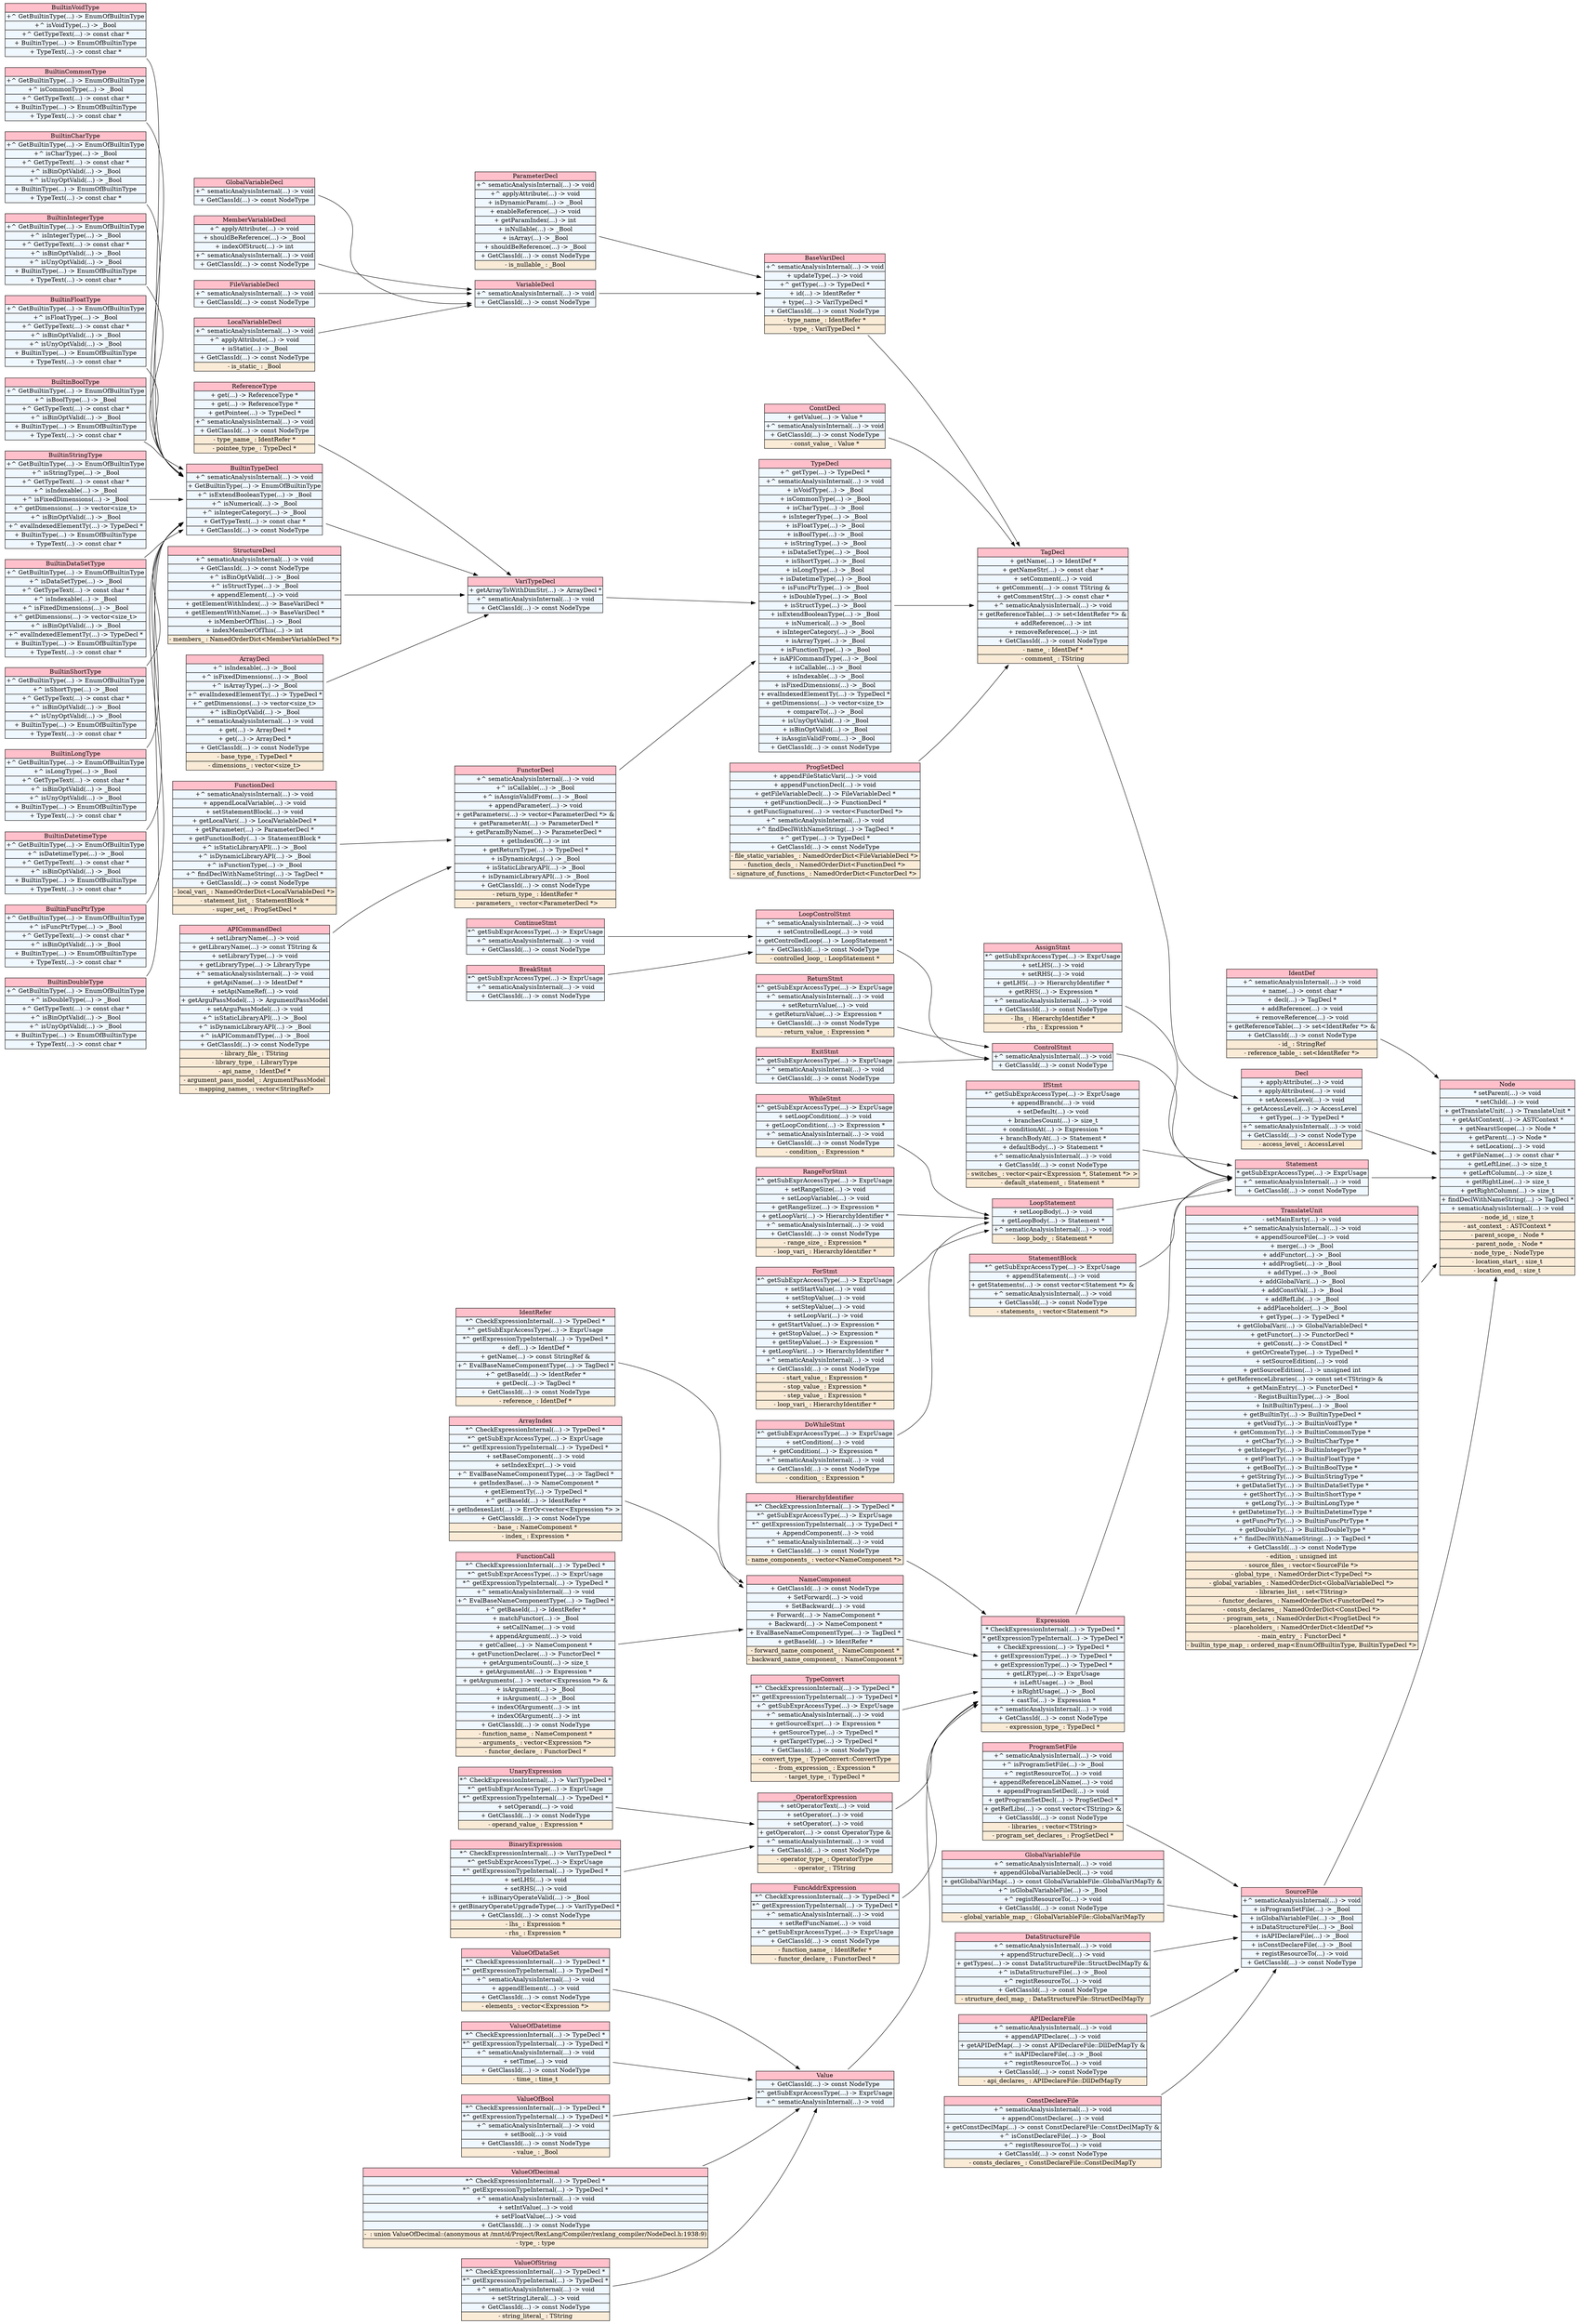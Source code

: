digraph G {
    rankdir=LR;
    node[shape=box];
    "SourceFile" -> "Node";
    "IdentDef" -> "Node";
    "Decl" -> "Node";
    "Statement" -> "Node";
    "TranslateUnit" -> "Node";
    "ProgramSetFile" -> "SourceFile";
    "GlobalVariableFile" -> "SourceFile";
    "DataStructureFile" -> "SourceFile";
    "APIDeclareFile" -> "SourceFile";
    "ConstDeclareFile" -> "SourceFile";
    "TagDecl" -> "Decl";
    "BaseVariDecl" -> "TagDecl";
    "ConstDecl" -> "TagDecl";
    "TypeDecl" -> "TagDecl";
    "ProgSetDecl" -> "TagDecl";
    "ParameterDecl" -> "BaseVariDecl";
    "VariableDecl" -> "BaseVariDecl";
    "GlobalVariableDecl" -> "VariableDecl";
    "MemberVariableDecl" -> "VariableDecl";
    "FileVariableDecl" -> "VariableDecl";
    "LocalVariableDecl" -> "VariableDecl";
    "VariTypeDecl" -> "TypeDecl";
    "FunctorDecl" -> "TypeDecl";
    "ReferenceType" -> "VariTypeDecl";
    "BuiltinTypeDecl" -> "VariTypeDecl";
    "StructureDecl" -> "VariTypeDecl";
    "ArrayDecl" -> "VariTypeDecl";
    "BuiltinVoidType" -> "BuiltinTypeDecl";
    "BuiltinCommonType" -> "BuiltinTypeDecl";
    "BuiltinCharType" -> "BuiltinTypeDecl";
    "BuiltinIntegerType" -> "BuiltinTypeDecl";
    "BuiltinFloatType" -> "BuiltinTypeDecl";
    "BuiltinBoolType" -> "BuiltinTypeDecl";
    "BuiltinStringType" -> "BuiltinTypeDecl";
    "BuiltinDataSetType" -> "BuiltinTypeDecl";
    "BuiltinShortType" -> "BuiltinTypeDecl";
    "BuiltinLongType" -> "BuiltinTypeDecl";
    "BuiltinDatetimeType" -> "BuiltinTypeDecl";
    "BuiltinFuncPtrType" -> "BuiltinTypeDecl";
    "BuiltinDoubleType" -> "BuiltinTypeDecl";
    "FunctionDecl" -> "FunctorDecl";
    "APICommandDecl" -> "FunctorDecl";
    "AssignStmt" -> "Statement";
    "ControlStmt" -> "Statement";
    "IfStmt" -> "Statement";
    "LoopStatement" -> "Statement";
    "StatementBlock" -> "Statement";
    "Expression" -> "Statement";
    "LoopControlStmt" -> "ControlStmt";
    "ReturnStmt" -> "ControlStmt";
    "ExitStmt" -> "ControlStmt";
    "ContinueStmt" -> "LoopControlStmt";
    "BreakStmt" -> "LoopControlStmt";
    "WhileStmt" -> "LoopStatement";
    "RangeForStmt" -> "LoopStatement";
    "ForStmt" -> "LoopStatement";
    "DoWhileStmt" -> "LoopStatement";
    "HierarchyIdentifier" -> "Expression";
    "NameComponent" -> "Expression";
    "TypeConvert" -> "Expression";
    "_OperatorExpression" -> "Expression";
    "FuncAddrExpression" -> "Expression";
    "Value" -> "Expression";
    "IdentRefer" -> "NameComponent";
    "ArrayIndex" -> "NameComponent";
    "FunctionCall" -> "NameComponent";
    "UnaryExpression" -> "_OperatorExpression";
    "BinaryExpression" -> "_OperatorExpression";
    "ValueOfDataSet" -> "Value";
    "ValueOfDatetime" -> "Value";
    "ValueOfBool" -> "Value";
    "ValueOfDecimal" -> "Value";
    "ValueOfString" -> "Value";

    "Node"
    [
        shape=none
        label=<<table border="0" cellspacing="0">
            <tr><td port="head" border="1" bgcolor="pink">Node</td></tr>
            <tr><td border="1" bgcolor="AliceBlue">* setParent(...) -&gt; void</td></tr>
            <tr><td border="1" bgcolor="AliceBlue">* setChild(...) -&gt; void</td></tr>
            <tr><td border="1" bgcolor="AliceBlue">+ getTranslateUnit(...) -&gt; TranslateUnit *</td></tr>
            <tr><td border="1" bgcolor="AliceBlue">+ getAstContext(...) -&gt; ASTContext *</td></tr>
            <tr><td border="1" bgcolor="AliceBlue">+ getNearstScope(...) -&gt; Node *</td></tr>
            <tr><td border="1" bgcolor="AliceBlue">+ getParent(...) -&gt; Node *</td></tr>
            <tr><td border="1" bgcolor="AliceBlue">+ setLocation(...) -&gt; void</td></tr>
            <tr><td border="1" bgcolor="AliceBlue">+ getFileName(...) -&gt; const char *</td></tr>
            <tr><td border="1" bgcolor="AliceBlue">+ getLeftLine(...) -&gt; size_t</td></tr>
            <tr><td border="1" bgcolor="AliceBlue">+ getLeftColumn(...) -&gt; size_t</td></tr>
            <tr><td border="1" bgcolor="AliceBlue">+ getRightLine(...) -&gt; size_t</td></tr>
            <tr><td border="1" bgcolor="AliceBlue">+ getRightColumn(...) -&gt; size_t</td></tr>
            <tr><td border="1" bgcolor="AliceBlue">+ findDeclWithNameString(...) -&gt; TagDecl *</td></tr>
            <tr><td border="1" bgcolor="AliceBlue">+ sematicAnalysisInternal(...) -&gt; void</td></tr>
            <tr><td border="1" bgcolor="AntiqueWhite">- node_id_ : size_t</td></tr>
            <tr><td border="1" bgcolor="AntiqueWhite">- ast_context_ : ASTContext *</td></tr>
            <tr><td border="1" bgcolor="AntiqueWhite">- parent_scope_ : Node *</td></tr>
            <tr><td border="1" bgcolor="AntiqueWhite">- parent_node_ : Node *</td></tr>
            <tr><td border="1" bgcolor="AntiqueWhite">- node_type_ : NodeType</td></tr>
            <tr><td border="1" bgcolor="AntiqueWhite">- location_start_ : size_t</td></tr>
            <tr><td border="1" bgcolor="AntiqueWhite">- location_end_ : size_t</td></tr>
        </table>>
    ];
    "SourceFile"
    [
        shape=none
        label=<<table border="0" cellspacing="0">
            <tr><td port="head" border="1" bgcolor="pink">SourceFile</td></tr>
            <tr><td border="1" bgcolor="AliceBlue">+^ sematicAnalysisInternal(...) -&gt; void</td></tr>
            <tr><td border="1" bgcolor="AliceBlue">+ isProgramSetFile(...) -&gt; _Bool</td></tr>
            <tr><td border="1" bgcolor="AliceBlue">+ isGlobalVariableFile(...) -&gt; _Bool</td></tr>
            <tr><td border="1" bgcolor="AliceBlue">+ isDataStructureFile(...) -&gt; _Bool</td></tr>
            <tr><td border="1" bgcolor="AliceBlue">+ isAPIDeclareFile(...) -&gt; _Bool</td></tr>
            <tr><td border="1" bgcolor="AliceBlue">+ isConstDeclareFile(...) -&gt; _Bool</td></tr>
            <tr><td border="1" bgcolor="AliceBlue">+ registResourceTo(...) -&gt; void</td></tr>
            <tr><td border="1" bgcolor="AliceBlue">+ GetClassId(...) -&gt; const NodeType</td></tr>
        </table>>
    ];
    "ProgramSetFile"
    [
        shape=none
        label=<<table border="0" cellspacing="0">
            <tr><td port="head" border="1" bgcolor="pink">ProgramSetFile</td></tr>
            <tr><td border="1" bgcolor="AliceBlue">+^ sematicAnalysisInternal(...) -&gt; void</td></tr>
            <tr><td border="1" bgcolor="AliceBlue">+^ isProgramSetFile(...) -&gt; _Bool</td></tr>
            <tr><td border="1" bgcolor="AliceBlue">+^ registResourceTo(...) -&gt; void</td></tr>
            <tr><td border="1" bgcolor="AliceBlue">+ appendReferenceLibName(...) -&gt; void</td></tr>
            <tr><td border="1" bgcolor="AliceBlue">+ appendProgramSetDecl(...) -&gt; void</td></tr>
            <tr><td border="1" bgcolor="AliceBlue">+ getProgramSetDecl(...) -&gt; ProgSetDecl *</td></tr>
            <tr><td border="1" bgcolor="AliceBlue">+ getRefLibs(...) -&gt; const vector&lt;TString&gt; &amp;</td></tr>
            <tr><td border="1" bgcolor="AliceBlue">+ GetClassId(...) -&gt; const NodeType</td></tr>
            <tr><td border="1" bgcolor="AntiqueWhite">- libraries_ : vector&lt;TString&gt;</td></tr>
            <tr><td border="1" bgcolor="AntiqueWhite">- program_set_declares_ : ProgSetDecl *</td></tr>
        </table>>
    ];
    "GlobalVariableFile"
    [
        shape=none
        label=<<table border="0" cellspacing="0">
            <tr><td port="head" border="1" bgcolor="pink">GlobalVariableFile</td></tr>
            <tr><td border="1" bgcolor="AliceBlue">+^ sematicAnalysisInternal(...) -&gt; void</td></tr>
            <tr><td border="1" bgcolor="AliceBlue">+ appendGlobalVariableDecl(...) -&gt; void</td></tr>
            <tr><td border="1" bgcolor="AliceBlue">+ getGlobalVariMap(...) -&gt; const GlobalVariableFile::GlobalVariMapTy &amp;</td></tr>
            <tr><td border="1" bgcolor="AliceBlue">+^ isGlobalVariableFile(...) -&gt; _Bool</td></tr>
            <tr><td border="1" bgcolor="AliceBlue">+^ registResourceTo(...) -&gt; void</td></tr>
            <tr><td border="1" bgcolor="AliceBlue">+ GetClassId(...) -&gt; const NodeType</td></tr>
            <tr><td border="1" bgcolor="AntiqueWhite">- global_variable_map_ : GlobalVariableFile::GlobalVariMapTy</td></tr>
        </table>>
    ];
    "DataStructureFile"
    [
        shape=none
        label=<<table border="0" cellspacing="0">
            <tr><td port="head" border="1" bgcolor="pink">DataStructureFile</td></tr>
            <tr><td border="1" bgcolor="AliceBlue">+^ sematicAnalysisInternal(...) -&gt; void</td></tr>
            <tr><td border="1" bgcolor="AliceBlue">+ appendStructureDecl(...) -&gt; void</td></tr>
            <tr><td border="1" bgcolor="AliceBlue">+ getTypes(...) -&gt; const DataStructureFile::StructDeclMapTy &amp;</td></tr>
            <tr><td border="1" bgcolor="AliceBlue">+^ isDataStructureFile(...) -&gt; _Bool</td></tr>
            <tr><td border="1" bgcolor="AliceBlue">+^ registResourceTo(...) -&gt; void</td></tr>
            <tr><td border="1" bgcolor="AliceBlue">+ GetClassId(...) -&gt; const NodeType</td></tr>
            <tr><td border="1" bgcolor="AntiqueWhite">- structure_decl_map_ : DataStructureFile::StructDeclMapTy</td></tr>
        </table>>
    ];
    "APIDeclareFile"
    [
        shape=none
        label=<<table border="0" cellspacing="0">
            <tr><td port="head" border="1" bgcolor="pink">APIDeclareFile</td></tr>
            <tr><td border="1" bgcolor="AliceBlue">+^ sematicAnalysisInternal(...) -&gt; void</td></tr>
            <tr><td border="1" bgcolor="AliceBlue">+ appendAPIDeclare(...) -&gt; void</td></tr>
            <tr><td border="1" bgcolor="AliceBlue">+ getAPIDefMap(...) -&gt; const APIDeclareFile::DllDefMapTy &amp;</td></tr>
            <tr><td border="1" bgcolor="AliceBlue">+^ isAPIDeclareFile(...) -&gt; _Bool</td></tr>
            <tr><td border="1" bgcolor="AliceBlue">+^ registResourceTo(...) -&gt; void</td></tr>
            <tr><td border="1" bgcolor="AliceBlue">+ GetClassId(...) -&gt; const NodeType</td></tr>
            <tr><td border="1" bgcolor="AntiqueWhite">- api_declares_ : APIDeclareFile::DllDefMapTy</td></tr>
        </table>>
    ];
    "ConstDeclareFile"
    [
        shape=none
        label=<<table border="0" cellspacing="0">
            <tr><td port="head" border="1" bgcolor="pink">ConstDeclareFile</td></tr>
            <tr><td border="1" bgcolor="AliceBlue">+^ sematicAnalysisInternal(...) -&gt; void</td></tr>
            <tr><td border="1" bgcolor="AliceBlue">+ appendConstDeclare(...) -&gt; void</td></tr>
            <tr><td border="1" bgcolor="AliceBlue">+ getConstDeclMap(...) -&gt; const ConstDeclareFile::ConstDeclMapTy &amp;</td></tr>
            <tr><td border="1" bgcolor="AliceBlue">+^ isConstDeclareFile(...) -&gt; _Bool</td></tr>
            <tr><td border="1" bgcolor="AliceBlue">+^ registResourceTo(...) -&gt; void</td></tr>
            <tr><td border="1" bgcolor="AliceBlue">+ GetClassId(...) -&gt; const NodeType</td></tr>
            <tr><td border="1" bgcolor="AntiqueWhite">- consts_declares_ : ConstDeclareFile::ConstDeclMapTy</td></tr>
        </table>>
    ];
    "IdentDef"
    [
        shape=none
        label=<<table border="0" cellspacing="0">
            <tr><td port="head" border="1" bgcolor="pink">IdentDef</td></tr>
            <tr><td border="1" bgcolor="AliceBlue">+^ sematicAnalysisInternal(...) -&gt; void</td></tr>
            <tr><td border="1" bgcolor="AliceBlue">+ name(...) -&gt; const char *</td></tr>
            <tr><td border="1" bgcolor="AliceBlue">+ decl(...) -&gt; TagDecl *</td></tr>
            <tr><td border="1" bgcolor="AliceBlue">+ addReference(...) -&gt; void</td></tr>
            <tr><td border="1" bgcolor="AliceBlue">+ removeReference(...) -&gt; void</td></tr>
            <tr><td border="1" bgcolor="AliceBlue">+ getReferenceTable(...) -&gt; set&lt;IdentRefer *&gt; &amp;</td></tr>
            <tr><td border="1" bgcolor="AliceBlue">+ GetClassId(...) -&gt; const NodeType</td></tr>
            <tr><td border="1" bgcolor="AntiqueWhite">- id_ : StringRef</td></tr>
            <tr><td border="1" bgcolor="AntiqueWhite">- reference_table_ : set&lt;IdentRefer *&gt;</td></tr>
        </table>>
    ];
    "Decl"
    [
        shape=none
        label=<<table border="0" cellspacing="0">
            <tr><td port="head" border="1" bgcolor="pink">Decl</td></tr>
            <tr><td border="1" bgcolor="AliceBlue">+ applyAttribute(...) -&gt; void</td></tr>
            <tr><td border="1" bgcolor="AliceBlue">+ applyAttributes(...) -&gt; void</td></tr>
            <tr><td border="1" bgcolor="AliceBlue">+ setAccessLevel(...) -&gt; void</td></tr>
            <tr><td border="1" bgcolor="AliceBlue">+ getAccessLevel(...) -&gt; AccessLevel</td></tr>
            <tr><td border="1" bgcolor="AliceBlue">+ getType(...) -&gt; TypeDecl *</td></tr>
            <tr><td border="1" bgcolor="AliceBlue">+^ sematicAnalysisInternal(...) -&gt; void</td></tr>
            <tr><td border="1" bgcolor="AliceBlue">+ GetClassId(...) -&gt; const NodeType</td></tr>
            <tr><td border="1" bgcolor="AntiqueWhite">- access_level_ : AccessLevel</td></tr>
        </table>>
    ];
    "TagDecl"
    [
        shape=none
        label=<<table border="0" cellspacing="0">
            <tr><td port="head" border="1" bgcolor="pink">TagDecl</td></tr>
            <tr><td border="1" bgcolor="AliceBlue">+ getName(...) -&gt; IdentDef *</td></tr>
            <tr><td border="1" bgcolor="AliceBlue">+ getNameStr(...) -&gt; const char *</td></tr>
            <tr><td border="1" bgcolor="AliceBlue">+ setComment(...) -&gt; void</td></tr>
            <tr><td border="1" bgcolor="AliceBlue">+ getComment(...) -&gt; const TString &amp;</td></tr>
            <tr><td border="1" bgcolor="AliceBlue">+ getCommentStr(...) -&gt; const char *</td></tr>
            <tr><td border="1" bgcolor="AliceBlue">+^ sematicAnalysisInternal(...) -&gt; void</td></tr>
            <tr><td border="1" bgcolor="AliceBlue">+ getReferenceTable(...) -&gt; set&lt;IdentRefer *&gt; &amp;</td></tr>
            <tr><td border="1" bgcolor="AliceBlue">+ addReference(...) -&gt; int</td></tr>
            <tr><td border="1" bgcolor="AliceBlue">+ removeReference(...) -&gt; int</td></tr>
            <tr><td border="1" bgcolor="AliceBlue">+ GetClassId(...) -&gt; const NodeType</td></tr>
            <tr><td border="1" bgcolor="AntiqueWhite">- name_ : IdentDef *</td></tr>
            <tr><td border="1" bgcolor="AntiqueWhite">- comment_ : TString</td></tr>
        </table>>
    ];
    "BaseVariDecl"
    [
        shape=none
        label=<<table border="0" cellspacing="0">
            <tr><td port="head" border="1" bgcolor="pink">BaseVariDecl</td></tr>
            <tr><td border="1" bgcolor="AliceBlue">+^ sematicAnalysisInternal(...) -&gt; void</td></tr>
            <tr><td border="1" bgcolor="AliceBlue">+ updateType(...) -&gt; void</td></tr>
            <tr><td border="1" bgcolor="AliceBlue">+^ getType(...) -&gt; TypeDecl *</td></tr>
            <tr><td border="1" bgcolor="AliceBlue">+ id(...) -&gt; IdentRefer *</td></tr>
            <tr><td border="1" bgcolor="AliceBlue">+ type(...) -&gt; VariTypeDecl *</td></tr>
            <tr><td border="1" bgcolor="AliceBlue">+ GetClassId(...) -&gt; const NodeType</td></tr>
            <tr><td border="1" bgcolor="AntiqueWhite">- type_name_ : IdentRefer *</td></tr>
            <tr><td border="1" bgcolor="AntiqueWhite">- type_ : VariTypeDecl *</td></tr>
        </table>>
    ];
    "ParameterDecl"
    [
        shape=none
        label=<<table border="0" cellspacing="0">
            <tr><td port="head" border="1" bgcolor="pink">ParameterDecl</td></tr>
            <tr><td border="1" bgcolor="AliceBlue">+^ sematicAnalysisInternal(...) -&gt; void</td></tr>
            <tr><td border="1" bgcolor="AliceBlue">+^ applyAttribute(...) -&gt; void</td></tr>
            <tr><td border="1" bgcolor="AliceBlue">+ isDynamicParam(...) -&gt; _Bool</td></tr>
            <tr><td border="1" bgcolor="AliceBlue">+ enableReference(...) -&gt; void</td></tr>
            <tr><td border="1" bgcolor="AliceBlue">+ getParamIndex(...) -&gt; int</td></tr>
            <tr><td border="1" bgcolor="AliceBlue">+ isNullable(...) -&gt; _Bool</td></tr>
            <tr><td border="1" bgcolor="AliceBlue">+ isArray(...) -&gt; _Bool</td></tr>
            <tr><td border="1" bgcolor="AliceBlue">+ shouldBeReference(...) -&gt; _Bool</td></tr>
            <tr><td border="1" bgcolor="AliceBlue">+ GetClassId(...) -&gt; const NodeType</td></tr>
            <tr><td border="1" bgcolor="AntiqueWhite">- is_nullable_ : _Bool</td></tr>
        </table>>
    ];
    "ConstDecl"
    [
        shape=none
        label=<<table border="0" cellspacing="0">
            <tr><td port="head" border="1" bgcolor="pink">ConstDecl</td></tr>
            <tr><td border="1" bgcolor="AliceBlue">+ getValue(...) -&gt; Value *</td></tr>
            <tr><td border="1" bgcolor="AliceBlue">+^ sematicAnalysisInternal(...) -&gt; void</td></tr>
            <tr><td border="1" bgcolor="AliceBlue">+ GetClassId(...) -&gt; const NodeType</td></tr>
            <tr><td border="1" bgcolor="AntiqueWhite">- const_value_ : Value *</td></tr>
        </table>>
    ];
    "VariableDecl"
    [
        shape=none
        label=<<table border="0" cellspacing="0">
            <tr><td port="head" border="1" bgcolor="pink">VariableDecl</td></tr>
            <tr><td border="1" bgcolor="AliceBlue">+^ sematicAnalysisInternal(...) -&gt; void</td></tr>
            <tr><td border="1" bgcolor="AliceBlue">+ GetClassId(...) -&gt; const NodeType</td></tr>
        </table>>
    ];
    "GlobalVariableDecl"
    [
        shape=none
        label=<<table border="0" cellspacing="0">
            <tr><td port="head" border="1" bgcolor="pink">GlobalVariableDecl</td></tr>
            <tr><td border="1" bgcolor="AliceBlue">+^ sematicAnalysisInternal(...) -&gt; void</td></tr>
            <tr><td border="1" bgcolor="AliceBlue">+ GetClassId(...) -&gt; const NodeType</td></tr>
        </table>>
    ];
    "MemberVariableDecl"
    [
        shape=none
        label=<<table border="0" cellspacing="0">
            <tr><td port="head" border="1" bgcolor="pink">MemberVariableDecl</td></tr>
            <tr><td border="1" bgcolor="AliceBlue">+^ applyAttribute(...) -&gt; void</td></tr>
            <tr><td border="1" bgcolor="AliceBlue">+ shouldBeReference(...) -&gt; _Bool</td></tr>
            <tr><td border="1" bgcolor="AliceBlue">+ indexOfStruct(...) -&gt; int</td></tr>
            <tr><td border="1" bgcolor="AliceBlue">+^ sematicAnalysisInternal(...) -&gt; void</td></tr>
            <tr><td border="1" bgcolor="AliceBlue">+ GetClassId(...) -&gt; const NodeType</td></tr>
        </table>>
    ];
    "FileVariableDecl"
    [
        shape=none
        label=<<table border="0" cellspacing="0">
            <tr><td port="head" border="1" bgcolor="pink">FileVariableDecl</td></tr>
            <tr><td border="1" bgcolor="AliceBlue">+^ sematicAnalysisInternal(...) -&gt; void</td></tr>
            <tr><td border="1" bgcolor="AliceBlue">+ GetClassId(...) -&gt; const NodeType</td></tr>
        </table>>
    ];
    "LocalVariableDecl"
    [
        shape=none
        label=<<table border="0" cellspacing="0">
            <tr><td port="head" border="1" bgcolor="pink">LocalVariableDecl</td></tr>
            <tr><td border="1" bgcolor="AliceBlue">+^ sematicAnalysisInternal(...) -&gt; void</td></tr>
            <tr><td border="1" bgcolor="AliceBlue">+^ applyAttribute(...) -&gt; void</td></tr>
            <tr><td border="1" bgcolor="AliceBlue">+ isStatic(...) -&gt; _Bool</td></tr>
            <tr><td border="1" bgcolor="AliceBlue">+ GetClassId(...) -&gt; const NodeType</td></tr>
            <tr><td border="1" bgcolor="AntiqueWhite">- is_static_ : _Bool</td></tr>
        </table>>
    ];
    "TypeDecl"
    [
        shape=none
        label=<<table border="0" cellspacing="0">
            <tr><td port="head" border="1" bgcolor="pink">TypeDecl</td></tr>
            <tr><td border="1" bgcolor="AliceBlue">+^ getType(...) -&gt; TypeDecl *</td></tr>
            <tr><td border="1" bgcolor="AliceBlue">+^ sematicAnalysisInternal(...) -&gt; void</td></tr>
            <tr><td border="1" bgcolor="AliceBlue">+ isVoidType(...) -&gt; _Bool</td></tr>
            <tr><td border="1" bgcolor="AliceBlue">+ isCommonType(...) -&gt; _Bool</td></tr>
            <tr><td border="1" bgcolor="AliceBlue">+ isCharType(...) -&gt; _Bool</td></tr>
            <tr><td border="1" bgcolor="AliceBlue">+ isIntegerType(...) -&gt; _Bool</td></tr>
            <tr><td border="1" bgcolor="AliceBlue">+ isFloatType(...) -&gt; _Bool</td></tr>
            <tr><td border="1" bgcolor="AliceBlue">+ isBoolType(...) -&gt; _Bool</td></tr>
            <tr><td border="1" bgcolor="AliceBlue">+ isStringType(...) -&gt; _Bool</td></tr>
            <tr><td border="1" bgcolor="AliceBlue">+ isDataSetType(...) -&gt; _Bool</td></tr>
            <tr><td border="1" bgcolor="AliceBlue">+ isShortType(...) -&gt; _Bool</td></tr>
            <tr><td border="1" bgcolor="AliceBlue">+ isLongType(...) -&gt; _Bool</td></tr>
            <tr><td border="1" bgcolor="AliceBlue">+ isDatetimeType(...) -&gt; _Bool</td></tr>
            <tr><td border="1" bgcolor="AliceBlue">+ isFuncPtrType(...) -&gt; _Bool</td></tr>
            <tr><td border="1" bgcolor="AliceBlue">+ isDoubleType(...) -&gt; _Bool</td></tr>
            <tr><td border="1" bgcolor="AliceBlue">+ isStructType(...) -&gt; _Bool</td></tr>
            <tr><td border="1" bgcolor="AliceBlue">+ isExtendBooleanType(...) -&gt; _Bool</td></tr>
            <tr><td border="1" bgcolor="AliceBlue">+ isNumerical(...) -&gt; _Bool</td></tr>
            <tr><td border="1" bgcolor="AliceBlue">+ isIntegerCategory(...) -&gt; _Bool</td></tr>
            <tr><td border="1" bgcolor="AliceBlue">+ isArrayType(...) -&gt; _Bool</td></tr>
            <tr><td border="1" bgcolor="AliceBlue">+ isFunctionType(...) -&gt; _Bool</td></tr>
            <tr><td border="1" bgcolor="AliceBlue">+ isAPICommandType(...) -&gt; _Bool</td></tr>
            <tr><td border="1" bgcolor="AliceBlue">+ isCallable(...) -&gt; _Bool</td></tr>
            <tr><td border="1" bgcolor="AliceBlue">+ isIndexable(...) -&gt; _Bool</td></tr>
            <tr><td border="1" bgcolor="AliceBlue">+ isFixedDimensions(...) -&gt; _Bool</td></tr>
            <tr><td border="1" bgcolor="AliceBlue">+ evalIndexedElementTy(...) -&gt; TypeDecl *</td></tr>
            <tr><td border="1" bgcolor="AliceBlue">+ getDimensions(...) -&gt; vector&lt;size_t&gt;</td></tr>
            <tr><td border="1" bgcolor="AliceBlue">+ compareTo(...) -&gt; _Bool</td></tr>
            <tr><td border="1" bgcolor="AliceBlue">+ isUnyOptValid(...) -&gt; _Bool</td></tr>
            <tr><td border="1" bgcolor="AliceBlue">+ isBinOptValid(...) -&gt; _Bool</td></tr>
            <tr><td border="1" bgcolor="AliceBlue">+ isAssginValidFrom(...) -&gt; _Bool</td></tr>
            <tr><td border="1" bgcolor="AliceBlue">+ GetClassId(...) -&gt; const NodeType</td></tr>
        </table>>
    ];
    "VariTypeDecl"
    [
        shape=none
        label=<<table border="0" cellspacing="0">
            <tr><td port="head" border="1" bgcolor="pink">VariTypeDecl</td></tr>
            <tr><td border="1" bgcolor="AliceBlue">+ getArrayToWithDimStr(...) -&gt; ArrayDecl *</td></tr>
            <tr><td border="1" bgcolor="AliceBlue">+^ sematicAnalysisInternal(...) -&gt; void</td></tr>
            <tr><td border="1" bgcolor="AliceBlue">+ GetClassId(...) -&gt; const NodeType</td></tr>
        </table>>
    ];
    "ReferenceType"
    [
        shape=none
        label=<<table border="0" cellspacing="0">
            <tr><td port="head" border="1" bgcolor="pink">ReferenceType</td></tr>
            <tr><td border="1" bgcolor="AliceBlue">+ get(...) -&gt; ReferenceType *</td></tr>
            <tr><td border="1" bgcolor="AliceBlue">+ get(...) -&gt; ReferenceType *</td></tr>
            <tr><td border="1" bgcolor="AliceBlue">+ getPointee(...) -&gt; TypeDecl *</td></tr>
            <tr><td border="1" bgcolor="AliceBlue">+^ sematicAnalysisInternal(...) -&gt; void</td></tr>
            <tr><td border="1" bgcolor="AliceBlue">+ GetClassId(...) -&gt; const NodeType</td></tr>
            <tr><td border="1" bgcolor="AntiqueWhite">- type_name_ : IdentRefer *</td></tr>
            <tr><td border="1" bgcolor="AntiqueWhite">- pointee_type_ : TypeDecl *</td></tr>
        </table>>
    ];
    "BuiltinTypeDecl"
    [
        shape=none
        label=<<table border="0" cellspacing="0">
            <tr><td port="head" border="1" bgcolor="pink">BuiltinTypeDecl</td></tr>
            <tr><td border="1" bgcolor="AliceBlue">+^ sematicAnalysisInternal(...) -&gt; void</td></tr>
            <tr><td border="1" bgcolor="AliceBlue">+ GetBuiltinType(...) -&gt; EnumOfBuiltinType</td></tr>
            <tr><td border="1" bgcolor="AliceBlue">+^ isExtendBooleanType(...) -&gt; _Bool</td></tr>
            <tr><td border="1" bgcolor="AliceBlue">+^ isNumerical(...) -&gt; _Bool</td></tr>
            <tr><td border="1" bgcolor="AliceBlue">+^ isIntegerCategory(...) -&gt; _Bool</td></tr>
            <tr><td border="1" bgcolor="AliceBlue">+ GetTypeText(...) -&gt; const char *</td></tr>
            <tr><td border="1" bgcolor="AliceBlue">+ GetClassId(...) -&gt; const NodeType</td></tr>
        </table>>
    ];
    "BuiltinVoidType"
    [
        shape=none
        label=<<table border="0" cellspacing="0">
            <tr><td port="head" border="1" bgcolor="pink">BuiltinVoidType</td></tr>
            <tr><td border="1" bgcolor="AliceBlue">+^ GetBuiltinType(...) -&gt; EnumOfBuiltinType</td></tr>
            <tr><td border="1" bgcolor="AliceBlue">+^ isVoidType(...) -&gt; _Bool</td></tr>
            <tr><td border="1" bgcolor="AliceBlue">+^ GetTypeText(...) -&gt; const char *</td></tr>
            <tr><td border="1" bgcolor="AliceBlue">+ BuiltinType(...) -&gt; EnumOfBuiltinType</td></tr>
            <tr><td border="1" bgcolor="AliceBlue">+ TypeText(...) -&gt; const char *</td></tr>
        </table>>
    ];
    "BuiltinCommonType"
    [
        shape=none
        label=<<table border="0" cellspacing="0">
            <tr><td port="head" border="1" bgcolor="pink">BuiltinCommonType</td></tr>
            <tr><td border="1" bgcolor="AliceBlue">+^ GetBuiltinType(...) -&gt; EnumOfBuiltinType</td></tr>
            <tr><td border="1" bgcolor="AliceBlue">+^ isCommonType(...) -&gt; _Bool</td></tr>
            <tr><td border="1" bgcolor="AliceBlue">+^ GetTypeText(...) -&gt; const char *</td></tr>
            <tr><td border="1" bgcolor="AliceBlue">+ BuiltinType(...) -&gt; EnumOfBuiltinType</td></tr>
            <tr><td border="1" bgcolor="AliceBlue">+ TypeText(...) -&gt; const char *</td></tr>
        </table>>
    ];
    "BuiltinCharType"
    [
        shape=none
        label=<<table border="0" cellspacing="0">
            <tr><td port="head" border="1" bgcolor="pink">BuiltinCharType</td></tr>
            <tr><td border="1" bgcolor="AliceBlue">+^ GetBuiltinType(...) -&gt; EnumOfBuiltinType</td></tr>
            <tr><td border="1" bgcolor="AliceBlue">+^ isCharType(...) -&gt; _Bool</td></tr>
            <tr><td border="1" bgcolor="AliceBlue">+^ GetTypeText(...) -&gt; const char *</td></tr>
            <tr><td border="1" bgcolor="AliceBlue">+^ isBinOptValid(...) -&gt; _Bool</td></tr>
            <tr><td border="1" bgcolor="AliceBlue">+^ isUnyOptValid(...) -&gt; _Bool</td></tr>
            <tr><td border="1" bgcolor="AliceBlue">+ BuiltinType(...) -&gt; EnumOfBuiltinType</td></tr>
            <tr><td border="1" bgcolor="AliceBlue">+ TypeText(...) -&gt; const char *</td></tr>
        </table>>
    ];
    "BuiltinIntegerType"
    [
        shape=none
        label=<<table border="0" cellspacing="0">
            <tr><td port="head" border="1" bgcolor="pink">BuiltinIntegerType</td></tr>
            <tr><td border="1" bgcolor="AliceBlue">+^ GetBuiltinType(...) -&gt; EnumOfBuiltinType</td></tr>
            <tr><td border="1" bgcolor="AliceBlue">+^ isIntegerType(...) -&gt; _Bool</td></tr>
            <tr><td border="1" bgcolor="AliceBlue">+^ GetTypeText(...) -&gt; const char *</td></tr>
            <tr><td border="1" bgcolor="AliceBlue">+^ isBinOptValid(...) -&gt; _Bool</td></tr>
            <tr><td border="1" bgcolor="AliceBlue">+^ isUnyOptValid(...) -&gt; _Bool</td></tr>
            <tr><td border="1" bgcolor="AliceBlue">+ BuiltinType(...) -&gt; EnumOfBuiltinType</td></tr>
            <tr><td border="1" bgcolor="AliceBlue">+ TypeText(...) -&gt; const char *</td></tr>
        </table>>
    ];
    "BuiltinFloatType"
    [
        shape=none
        label=<<table border="0" cellspacing="0">
            <tr><td port="head" border="1" bgcolor="pink">BuiltinFloatType</td></tr>
            <tr><td border="1" bgcolor="AliceBlue">+^ GetBuiltinType(...) -&gt; EnumOfBuiltinType</td></tr>
            <tr><td border="1" bgcolor="AliceBlue">+^ isFloatType(...) -&gt; _Bool</td></tr>
            <tr><td border="1" bgcolor="AliceBlue">+^ GetTypeText(...) -&gt; const char *</td></tr>
            <tr><td border="1" bgcolor="AliceBlue">+^ isBinOptValid(...) -&gt; _Bool</td></tr>
            <tr><td border="1" bgcolor="AliceBlue">+^ isUnyOptValid(...) -&gt; _Bool</td></tr>
            <tr><td border="1" bgcolor="AliceBlue">+ BuiltinType(...) -&gt; EnumOfBuiltinType</td></tr>
            <tr><td border="1" bgcolor="AliceBlue">+ TypeText(...) -&gt; const char *</td></tr>
        </table>>
    ];
    "BuiltinBoolType"
    [
        shape=none
        label=<<table border="0" cellspacing="0">
            <tr><td port="head" border="1" bgcolor="pink">BuiltinBoolType</td></tr>
            <tr><td border="1" bgcolor="AliceBlue">+^ GetBuiltinType(...) -&gt; EnumOfBuiltinType</td></tr>
            <tr><td border="1" bgcolor="AliceBlue">+^ isBoolType(...) -&gt; _Bool</td></tr>
            <tr><td border="1" bgcolor="AliceBlue">+^ GetTypeText(...) -&gt; const char *</td></tr>
            <tr><td border="1" bgcolor="AliceBlue">+^ isBinOptValid(...) -&gt; _Bool</td></tr>
            <tr><td border="1" bgcolor="AliceBlue">+ BuiltinType(...) -&gt; EnumOfBuiltinType</td></tr>
            <tr><td border="1" bgcolor="AliceBlue">+ TypeText(...) -&gt; const char *</td></tr>
        </table>>
    ];
    "BuiltinStringType"
    [
        shape=none
        label=<<table border="0" cellspacing="0">
            <tr><td port="head" border="1" bgcolor="pink">BuiltinStringType</td></tr>
            <tr><td border="1" bgcolor="AliceBlue">+^ GetBuiltinType(...) -&gt; EnumOfBuiltinType</td></tr>
            <tr><td border="1" bgcolor="AliceBlue">+^ isStringType(...) -&gt; _Bool</td></tr>
            <tr><td border="1" bgcolor="AliceBlue">+^ GetTypeText(...) -&gt; const char *</td></tr>
            <tr><td border="1" bgcolor="AliceBlue">+^ isIndexable(...) -&gt; _Bool</td></tr>
            <tr><td border="1" bgcolor="AliceBlue">+^ isFixedDimensions(...) -&gt; _Bool</td></tr>
            <tr><td border="1" bgcolor="AliceBlue">+^ getDimensions(...) -&gt; vector&lt;size_t&gt;</td></tr>
            <tr><td border="1" bgcolor="AliceBlue">+^ isBinOptValid(...) -&gt; _Bool</td></tr>
            <tr><td border="1" bgcolor="AliceBlue">+^ evalIndexedElementTy(...) -&gt; TypeDecl *</td></tr>
            <tr><td border="1" bgcolor="AliceBlue">+ BuiltinType(...) -&gt; EnumOfBuiltinType</td></tr>
            <tr><td border="1" bgcolor="AliceBlue">+ TypeText(...) -&gt; const char *</td></tr>
        </table>>
    ];
    "BuiltinDataSetType"
    [
        shape=none
        label=<<table border="0" cellspacing="0">
            <tr><td port="head" border="1" bgcolor="pink">BuiltinDataSetType</td></tr>
            <tr><td border="1" bgcolor="AliceBlue">+^ GetBuiltinType(...) -&gt; EnumOfBuiltinType</td></tr>
            <tr><td border="1" bgcolor="AliceBlue">+^ isDataSetType(...) -&gt; _Bool</td></tr>
            <tr><td border="1" bgcolor="AliceBlue">+^ GetTypeText(...) -&gt; const char *</td></tr>
            <tr><td border="1" bgcolor="AliceBlue">+^ isIndexable(...) -&gt; _Bool</td></tr>
            <tr><td border="1" bgcolor="AliceBlue">+^ isFixedDimensions(...) -&gt; _Bool</td></tr>
            <tr><td border="1" bgcolor="AliceBlue">+^ getDimensions(...) -&gt; vector&lt;size_t&gt;</td></tr>
            <tr><td border="1" bgcolor="AliceBlue">+^ isBinOptValid(...) -&gt; _Bool</td></tr>
            <tr><td border="1" bgcolor="AliceBlue">+^ evalIndexedElementTy(...) -&gt; TypeDecl *</td></tr>
            <tr><td border="1" bgcolor="AliceBlue">+ BuiltinType(...) -&gt; EnumOfBuiltinType</td></tr>
            <tr><td border="1" bgcolor="AliceBlue">+ TypeText(...) -&gt; const char *</td></tr>
        </table>>
    ];
    "BuiltinShortType"
    [
        shape=none
        label=<<table border="0" cellspacing="0">
            <tr><td port="head" border="1" bgcolor="pink">BuiltinShortType</td></tr>
            <tr><td border="1" bgcolor="AliceBlue">+^ GetBuiltinType(...) -&gt; EnumOfBuiltinType</td></tr>
            <tr><td border="1" bgcolor="AliceBlue">+^ isShortType(...) -&gt; _Bool</td></tr>
            <tr><td border="1" bgcolor="AliceBlue">+^ GetTypeText(...) -&gt; const char *</td></tr>
            <tr><td border="1" bgcolor="AliceBlue">+^ isBinOptValid(...) -&gt; _Bool</td></tr>
            <tr><td border="1" bgcolor="AliceBlue">+^ isUnyOptValid(...) -&gt; _Bool</td></tr>
            <tr><td border="1" bgcolor="AliceBlue">+ BuiltinType(...) -&gt; EnumOfBuiltinType</td></tr>
            <tr><td border="1" bgcolor="AliceBlue">+ TypeText(...) -&gt; const char *</td></tr>
        </table>>
    ];
    "BuiltinLongType"
    [
        shape=none
        label=<<table border="0" cellspacing="0">
            <tr><td port="head" border="1" bgcolor="pink">BuiltinLongType</td></tr>
            <tr><td border="1" bgcolor="AliceBlue">+^ GetBuiltinType(...) -&gt; EnumOfBuiltinType</td></tr>
            <tr><td border="1" bgcolor="AliceBlue">+^ isLongType(...) -&gt; _Bool</td></tr>
            <tr><td border="1" bgcolor="AliceBlue">+^ GetTypeText(...) -&gt; const char *</td></tr>
            <tr><td border="1" bgcolor="AliceBlue">+^ isBinOptValid(...) -&gt; _Bool</td></tr>
            <tr><td border="1" bgcolor="AliceBlue">+^ isUnyOptValid(...) -&gt; _Bool</td></tr>
            <tr><td border="1" bgcolor="AliceBlue">+ BuiltinType(...) -&gt; EnumOfBuiltinType</td></tr>
            <tr><td border="1" bgcolor="AliceBlue">+ TypeText(...) -&gt; const char *</td></tr>
        </table>>
    ];
    "BuiltinDatetimeType"
    [
        shape=none
        label=<<table border="0" cellspacing="0">
            <tr><td port="head" border="1" bgcolor="pink">BuiltinDatetimeType</td></tr>
            <tr><td border="1" bgcolor="AliceBlue">+^ GetBuiltinType(...) -&gt; EnumOfBuiltinType</td></tr>
            <tr><td border="1" bgcolor="AliceBlue">+^ isDatetimeType(...) -&gt; _Bool</td></tr>
            <tr><td border="1" bgcolor="AliceBlue">+^ GetTypeText(...) -&gt; const char *</td></tr>
            <tr><td border="1" bgcolor="AliceBlue">+^ isBinOptValid(...) -&gt; _Bool</td></tr>
            <tr><td border="1" bgcolor="AliceBlue">+ BuiltinType(...) -&gt; EnumOfBuiltinType</td></tr>
            <tr><td border="1" bgcolor="AliceBlue">+ TypeText(...) -&gt; const char *</td></tr>
        </table>>
    ];
    "BuiltinFuncPtrType"
    [
        shape=none
        label=<<table border="0" cellspacing="0">
            <tr><td port="head" border="1" bgcolor="pink">BuiltinFuncPtrType</td></tr>
            <tr><td border="1" bgcolor="AliceBlue">+^ GetBuiltinType(...) -&gt; EnumOfBuiltinType</td></tr>
            <tr><td border="1" bgcolor="AliceBlue">+^ isFuncPtrType(...) -&gt; _Bool</td></tr>
            <tr><td border="1" bgcolor="AliceBlue">+^ GetTypeText(...) -&gt; const char *</td></tr>
            <tr><td border="1" bgcolor="AliceBlue">+^ isBinOptValid(...) -&gt; _Bool</td></tr>
            <tr><td border="1" bgcolor="AliceBlue">+ BuiltinType(...) -&gt; EnumOfBuiltinType</td></tr>
            <tr><td border="1" bgcolor="AliceBlue">+ TypeText(...) -&gt; const char *</td></tr>
        </table>>
    ];
    "BuiltinDoubleType"
    [
        shape=none
        label=<<table border="0" cellspacing="0">
            <tr><td port="head" border="1" bgcolor="pink">BuiltinDoubleType</td></tr>
            <tr><td border="1" bgcolor="AliceBlue">+^ GetBuiltinType(...) -&gt; EnumOfBuiltinType</td></tr>
            <tr><td border="1" bgcolor="AliceBlue">+^ isDoubleType(...) -&gt; _Bool</td></tr>
            <tr><td border="1" bgcolor="AliceBlue">+^ GetTypeText(...) -&gt; const char *</td></tr>
            <tr><td border="1" bgcolor="AliceBlue">+^ isBinOptValid(...) -&gt; _Bool</td></tr>
            <tr><td border="1" bgcolor="AliceBlue">+^ isUnyOptValid(...) -&gt; _Bool</td></tr>
            <tr><td border="1" bgcolor="AliceBlue">+ BuiltinType(...) -&gt; EnumOfBuiltinType</td></tr>
            <tr><td border="1" bgcolor="AliceBlue">+ TypeText(...) -&gt; const char *</td></tr>
        </table>>
    ];
    "StructureDecl"
    [
        shape=none
        label=<<table border="0" cellspacing="0">
            <tr><td port="head" border="1" bgcolor="pink">StructureDecl</td></tr>
            <tr><td border="1" bgcolor="AliceBlue">+^ sematicAnalysisInternal(...) -&gt; void</td></tr>
            <tr><td border="1" bgcolor="AliceBlue">+ GetClassId(...) -&gt; const NodeType</td></tr>
            <tr><td border="1" bgcolor="AliceBlue">+^ isBinOptValid(...) -&gt; _Bool</td></tr>
            <tr><td border="1" bgcolor="AliceBlue">+^ isStructType(...) -&gt; _Bool</td></tr>
            <tr><td border="1" bgcolor="AliceBlue">+ appendElement(...) -&gt; void</td></tr>
            <tr><td border="1" bgcolor="AliceBlue">+ getElementWithIndex(...) -&gt; BaseVariDecl *</td></tr>
            <tr><td border="1" bgcolor="AliceBlue">+ getElementWithName(...) -&gt; BaseVariDecl *</td></tr>
            <tr><td border="1" bgcolor="AliceBlue">+ isMemberOfThis(...) -&gt; _Bool</td></tr>
            <tr><td border="1" bgcolor="AliceBlue">+ indexMemberOfThis(...) -&gt; int</td></tr>
            <tr><td border="1" bgcolor="AntiqueWhite">- members_ : NamedOrderDict&lt;MemberVariableDecl *&gt;</td></tr>
        </table>>
    ];
    "ArrayDecl"
    [
        shape=none
        label=<<table border="0" cellspacing="0">
            <tr><td port="head" border="1" bgcolor="pink">ArrayDecl</td></tr>
            <tr><td border="1" bgcolor="AliceBlue">+^ isIndexable(...) -&gt; _Bool</td></tr>
            <tr><td border="1" bgcolor="AliceBlue">+^ isFixedDimensions(...) -&gt; _Bool</td></tr>
            <tr><td border="1" bgcolor="AliceBlue">+^ isArrayType(...) -&gt; _Bool</td></tr>
            <tr><td border="1" bgcolor="AliceBlue">+^ evalIndexedElementTy(...) -&gt; TypeDecl *</td></tr>
            <tr><td border="1" bgcolor="AliceBlue">+^ getDimensions(...) -&gt; vector&lt;size_t&gt;</td></tr>
            <tr><td border="1" bgcolor="AliceBlue">+^ isBinOptValid(...) -&gt; _Bool</td></tr>
            <tr><td border="1" bgcolor="AliceBlue">+^ sematicAnalysisInternal(...) -&gt; void</td></tr>
            <tr><td border="1" bgcolor="AliceBlue">+ get(...) -&gt; ArrayDecl *</td></tr>
            <tr><td border="1" bgcolor="AliceBlue">+ get(...) -&gt; ArrayDecl *</td></tr>
            <tr><td border="1" bgcolor="AliceBlue">+ GetClassId(...) -&gt; const NodeType</td></tr>
            <tr><td border="1" bgcolor="AntiqueWhite">- base_type_ : TypeDecl *</td></tr>
            <tr><td border="1" bgcolor="AntiqueWhite">- dimensions_ : vector&lt;size_t&gt;</td></tr>
        </table>>
    ];
    "FunctorDecl"
    [
        shape=none
        label=<<table border="0" cellspacing="0">
            <tr><td port="head" border="1" bgcolor="pink">FunctorDecl</td></tr>
            <tr><td border="1" bgcolor="AliceBlue">+^ sematicAnalysisInternal(...) -&gt; void</td></tr>
            <tr><td border="1" bgcolor="AliceBlue">+^ isCallable(...) -&gt; _Bool</td></tr>
            <tr><td border="1" bgcolor="AliceBlue">+^ isAssginValidFrom(...) -&gt; _Bool</td></tr>
            <tr><td border="1" bgcolor="AliceBlue">+ appendParameter(...) -&gt; void</td></tr>
            <tr><td border="1" bgcolor="AliceBlue">+ getParameters(...) -&gt; vector&lt;ParameterDecl *&gt; &amp;</td></tr>
            <tr><td border="1" bgcolor="AliceBlue">+ getParameterAt(...) -&gt; ParameterDecl *</td></tr>
            <tr><td border="1" bgcolor="AliceBlue">+ getParamByName(...) -&gt; ParameterDecl *</td></tr>
            <tr><td border="1" bgcolor="AliceBlue">+ getIndexOf(...) -&gt; int</td></tr>
            <tr><td border="1" bgcolor="AliceBlue">+ getReturnType(...) -&gt; TypeDecl *</td></tr>
            <tr><td border="1" bgcolor="AliceBlue">+ isDynamicArgs(...) -&gt; _Bool</td></tr>
            <tr><td border="1" bgcolor="AliceBlue">+ isStaticLibraryAPI(...) -&gt; _Bool</td></tr>
            <tr><td border="1" bgcolor="AliceBlue">+ isDynamicLibraryAPI(...) -&gt; _Bool</td></tr>
            <tr><td border="1" bgcolor="AliceBlue">+ GetClassId(...) -&gt; const NodeType</td></tr>
            <tr><td border="1" bgcolor="AntiqueWhite">- return_type_ : IdentRefer *</td></tr>
            <tr><td border="1" bgcolor="AntiqueWhite">- parameters_ : vector&lt;ParameterDecl *&gt;</td></tr>
        </table>>
    ];
    "FunctionDecl"
    [
        shape=none
        label=<<table border="0" cellspacing="0">
            <tr><td port="head" border="1" bgcolor="pink">FunctionDecl</td></tr>
            <tr><td border="1" bgcolor="AliceBlue">+^ sematicAnalysisInternal(...) -&gt; void</td></tr>
            <tr><td border="1" bgcolor="AliceBlue">+ appendLocalVariable(...) -&gt; void</td></tr>
            <tr><td border="1" bgcolor="AliceBlue">+ setStatementBlock(...) -&gt; void</td></tr>
            <tr><td border="1" bgcolor="AliceBlue">+ getLocalVari(...) -&gt; LocalVariableDecl *</td></tr>
            <tr><td border="1" bgcolor="AliceBlue">+ getParameter(...) -&gt; ParameterDecl *</td></tr>
            <tr><td border="1" bgcolor="AliceBlue">+ getFunctionBody(...) -&gt; StatementBlock *</td></tr>
            <tr><td border="1" bgcolor="AliceBlue">+^ isStaticLibraryAPI(...) -&gt; _Bool</td></tr>
            <tr><td border="1" bgcolor="AliceBlue">+^ isDynamicLibraryAPI(...) -&gt; _Bool</td></tr>
            <tr><td border="1" bgcolor="AliceBlue">+^ isFunctionType(...) -&gt; _Bool</td></tr>
            <tr><td border="1" bgcolor="AliceBlue">+^ findDeclWithNameString(...) -&gt; TagDecl *</td></tr>
            <tr><td border="1" bgcolor="AliceBlue">+ GetClassId(...) -&gt; const NodeType</td></tr>
            <tr><td border="1" bgcolor="AntiqueWhite">- local_vari_ : NamedOrderDict&lt;LocalVariableDecl *&gt;</td></tr>
            <tr><td border="1" bgcolor="AntiqueWhite">- statement_list_ : StatementBlock *</td></tr>
            <tr><td border="1" bgcolor="AntiqueWhite">- super_set_ : ProgSetDecl *</td></tr>
        </table>>
    ];
    "APICommandDecl"
    [
        shape=none
        label=<<table border="0" cellspacing="0">
            <tr><td port="head" border="1" bgcolor="pink">APICommandDecl</td></tr>
            <tr><td border="1" bgcolor="AliceBlue">+ setLibraryName(...) -&gt; void</td></tr>
            <tr><td border="1" bgcolor="AliceBlue">+ getLibraryName(...) -&gt; const TString &amp;</td></tr>
            <tr><td border="1" bgcolor="AliceBlue">+ setLibraryType(...) -&gt; void</td></tr>
            <tr><td border="1" bgcolor="AliceBlue">+ getLibraryType(...) -&gt; LibraryType</td></tr>
            <tr><td border="1" bgcolor="AliceBlue">+^ sematicAnalysisInternal(...) -&gt; void</td></tr>
            <tr><td border="1" bgcolor="AliceBlue">+ getApiName(...) -&gt; IdentDef *</td></tr>
            <tr><td border="1" bgcolor="AliceBlue">+ setApiNameRef(...) -&gt; void</td></tr>
            <tr><td border="1" bgcolor="AliceBlue">+ getArguPassModel(...) -&gt; ArgumentPassModel</td></tr>
            <tr><td border="1" bgcolor="AliceBlue">+ setArguPassModel(...) -&gt; void</td></tr>
            <tr><td border="1" bgcolor="AliceBlue">+^ isStaticLibraryAPI(...) -&gt; _Bool</td></tr>
            <tr><td border="1" bgcolor="AliceBlue">+^ isDynamicLibraryAPI(...) -&gt; _Bool</td></tr>
            <tr><td border="1" bgcolor="AliceBlue">+^ isAPICommandType(...) -&gt; _Bool</td></tr>
            <tr><td border="1" bgcolor="AliceBlue">+ GetClassId(...) -&gt; const NodeType</td></tr>
            <tr><td border="1" bgcolor="AntiqueWhite">- library_file_ : TString</td></tr>
            <tr><td border="1" bgcolor="AntiqueWhite">- library_type_ : LibraryType</td></tr>
            <tr><td border="1" bgcolor="AntiqueWhite">- api_name_ : IdentDef *</td></tr>
            <tr><td border="1" bgcolor="AntiqueWhite">- argument_pass_model_ : ArgumentPassModel</td></tr>
            <tr><td border="1" bgcolor="AntiqueWhite">- mapping_names_ : vector&lt;StringRef&gt;</td></tr>
        </table>>
    ];
    "ProgSetDecl"
    [
        shape=none
        label=<<table border="0" cellspacing="0">
            <tr><td port="head" border="1" bgcolor="pink">ProgSetDecl</td></tr>
            <tr><td border="1" bgcolor="AliceBlue">+ appendFileStaticVari(...) -&gt; void</td></tr>
            <tr><td border="1" bgcolor="AliceBlue">+ appendFunctionDecl(...) -&gt; void</td></tr>
            <tr><td border="1" bgcolor="AliceBlue">+ getFileVariableDecl(...) -&gt; FileVariableDecl *</td></tr>
            <tr><td border="1" bgcolor="AliceBlue">+ getFunctionDecl(...) -&gt; FunctionDecl *</td></tr>
            <tr><td border="1" bgcolor="AliceBlue">+ getFuncSignatures(...) -&gt; vector&lt;FunctorDecl *&gt;</td></tr>
            <tr><td border="1" bgcolor="AliceBlue">+^ sematicAnalysisInternal(...) -&gt; void</td></tr>
            <tr><td border="1" bgcolor="AliceBlue">+^ findDeclWithNameString(...) -&gt; TagDecl *</td></tr>
            <tr><td border="1" bgcolor="AliceBlue">+^ getType(...) -&gt; TypeDecl *</td></tr>
            <tr><td border="1" bgcolor="AliceBlue">+ GetClassId(...) -&gt; const NodeType</td></tr>
            <tr><td border="1" bgcolor="AntiqueWhite">- file_static_variables_ : NamedOrderDict&lt;FileVariableDecl *&gt;</td></tr>
            <tr><td border="1" bgcolor="AntiqueWhite">- function_decls_ : NamedOrderDict&lt;FunctionDecl *&gt;</td></tr>
            <tr><td border="1" bgcolor="AntiqueWhite">- signature_of_functions_ : NamedOrderDict&lt;FunctorDecl *&gt;</td></tr>
        </table>>
    ];
    "Statement"
    [
        shape=none
        label=<<table border="0" cellspacing="0">
            <tr><td port="head" border="1" bgcolor="pink">Statement</td></tr>
            <tr><td border="1" bgcolor="AliceBlue">* getSubExprAccessType(...) -&gt; ExprUsage</td></tr>
            <tr><td border="1" bgcolor="AliceBlue">+^ sematicAnalysisInternal(...) -&gt; void</td></tr>
            <tr><td border="1" bgcolor="AliceBlue">+ GetClassId(...) -&gt; const NodeType</td></tr>
        </table>>
    ];
    "AssignStmt"
    [
        shape=none
        label=<<table border="0" cellspacing="0">
            <tr><td port="head" border="1" bgcolor="pink">AssignStmt</td></tr>
            <tr><td border="1" bgcolor="AliceBlue">*^ getSubExprAccessType(...) -&gt; ExprUsage</td></tr>
            <tr><td border="1" bgcolor="AliceBlue">+ setLHS(...) -&gt; void</td></tr>
            <tr><td border="1" bgcolor="AliceBlue">+ setRHS(...) -&gt; void</td></tr>
            <tr><td border="1" bgcolor="AliceBlue">+ getLHS(...) -&gt; HierarchyIdentifier *</td></tr>
            <tr><td border="1" bgcolor="AliceBlue">+ getRHS(...) -&gt; Expression *</td></tr>
            <tr><td border="1" bgcolor="AliceBlue">+^ sematicAnalysisInternal(...) -&gt; void</td></tr>
            <tr><td border="1" bgcolor="AliceBlue">+ GetClassId(...) -&gt; const NodeType</td></tr>
            <tr><td border="1" bgcolor="AntiqueWhite">- lhs_ : HierarchyIdentifier *</td></tr>
            <tr><td border="1" bgcolor="AntiqueWhite">- rhs_ : Expression *</td></tr>
        </table>>
    ];
    "ControlStmt"
    [
        shape=none
        label=<<table border="0" cellspacing="0">
            <tr><td port="head" border="1" bgcolor="pink">ControlStmt</td></tr>
            <tr><td border="1" bgcolor="AliceBlue">+^ sematicAnalysisInternal(...) -&gt; void</td></tr>
            <tr><td border="1" bgcolor="AliceBlue">+ GetClassId(...) -&gt; const NodeType</td></tr>
        </table>>
    ];
    "LoopControlStmt"
    [
        shape=none
        label=<<table border="0" cellspacing="0">
            <tr><td port="head" border="1" bgcolor="pink">LoopControlStmt</td></tr>
            <tr><td border="1" bgcolor="AliceBlue">+^ sematicAnalysisInternal(...) -&gt; void</td></tr>
            <tr><td border="1" bgcolor="AliceBlue">+ setControlledLoop(...) -&gt; void</td></tr>
            <tr><td border="1" bgcolor="AliceBlue">+ getControlledLoop(...) -&gt; LoopStatement *</td></tr>
            <tr><td border="1" bgcolor="AliceBlue">+ GetClassId(...) -&gt; const NodeType</td></tr>
            <tr><td border="1" bgcolor="AntiqueWhite">- controlled_loop_ : LoopStatement *</td></tr>
        </table>>
    ];
    "ContinueStmt"
    [
        shape=none
        label=<<table border="0" cellspacing="0">
            <tr><td port="head" border="1" bgcolor="pink">ContinueStmt</td></tr>
            <tr><td border="1" bgcolor="AliceBlue">*^ getSubExprAccessType(...) -&gt; ExprUsage</td></tr>
            <tr><td border="1" bgcolor="AliceBlue">+^ sematicAnalysisInternal(...) -&gt; void</td></tr>
            <tr><td border="1" bgcolor="AliceBlue">+ GetClassId(...) -&gt; const NodeType</td></tr>
        </table>>
    ];
    "BreakStmt"
    [
        shape=none
        label=<<table border="0" cellspacing="0">
            <tr><td port="head" border="1" bgcolor="pink">BreakStmt</td></tr>
            <tr><td border="1" bgcolor="AliceBlue">*^ getSubExprAccessType(...) -&gt; ExprUsage</td></tr>
            <tr><td border="1" bgcolor="AliceBlue">+^ sematicAnalysisInternal(...) -&gt; void</td></tr>
            <tr><td border="1" bgcolor="AliceBlue">+ GetClassId(...) -&gt; const NodeType</td></tr>
        </table>>
    ];
    "ReturnStmt"
    [
        shape=none
        label=<<table border="0" cellspacing="0">
            <tr><td port="head" border="1" bgcolor="pink">ReturnStmt</td></tr>
            <tr><td border="1" bgcolor="AliceBlue">*^ getSubExprAccessType(...) -&gt; ExprUsage</td></tr>
            <tr><td border="1" bgcolor="AliceBlue">+^ sematicAnalysisInternal(...) -&gt; void</td></tr>
            <tr><td border="1" bgcolor="AliceBlue">+ setReturnValue(...) -&gt; void</td></tr>
            <tr><td border="1" bgcolor="AliceBlue">+ getReturnValue(...) -&gt; Expression *</td></tr>
            <tr><td border="1" bgcolor="AliceBlue">+ GetClassId(...) -&gt; const NodeType</td></tr>
            <tr><td border="1" bgcolor="AntiqueWhite">- return_value_ : Expression *</td></tr>
        </table>>
    ];
    "ExitStmt"
    [
        shape=none
        label=<<table border="0" cellspacing="0">
            <tr><td port="head" border="1" bgcolor="pink">ExitStmt</td></tr>
            <tr><td border="1" bgcolor="AliceBlue">*^ getSubExprAccessType(...) -&gt; ExprUsage</td></tr>
            <tr><td border="1" bgcolor="AliceBlue">+^ sematicAnalysisInternal(...) -&gt; void</td></tr>
            <tr><td border="1" bgcolor="AliceBlue">+ GetClassId(...) -&gt; const NodeType</td></tr>
        </table>>
    ];
    "IfStmt"
    [
        shape=none
        label=<<table border="0" cellspacing="0">
            <tr><td port="head" border="1" bgcolor="pink">IfStmt</td></tr>
            <tr><td border="1" bgcolor="AliceBlue">*^ getSubExprAccessType(...) -&gt; ExprUsage</td></tr>
            <tr><td border="1" bgcolor="AliceBlue">+ appendBranch(...) -&gt; void</td></tr>
            <tr><td border="1" bgcolor="AliceBlue">+ setDefault(...) -&gt; void</td></tr>
            <tr><td border="1" bgcolor="AliceBlue">+ branchesCount(...) -&gt; size_t</td></tr>
            <tr><td border="1" bgcolor="AliceBlue">+ conditionAt(...) -&gt; Expression *</td></tr>
            <tr><td border="1" bgcolor="AliceBlue">+ branchBodyAt(...) -&gt; Statement *</td></tr>
            <tr><td border="1" bgcolor="AliceBlue">+ defaultBody(...) -&gt; Statement *</td></tr>
            <tr><td border="1" bgcolor="AliceBlue">+^ sematicAnalysisInternal(...) -&gt; void</td></tr>
            <tr><td border="1" bgcolor="AliceBlue">+ GetClassId(...) -&gt; const NodeType</td></tr>
            <tr><td border="1" bgcolor="AntiqueWhite">- switches_ : vector&lt;pair&lt;Expression *, Statement *&gt; &gt;</td></tr>
            <tr><td border="1" bgcolor="AntiqueWhite">- default_statement_ : Statement *</td></tr>
        </table>>
    ];
    "LoopStatement"
    [
        shape=none
        label=<<table border="0" cellspacing="0">
            <tr><td port="head" border="1" bgcolor="pink">LoopStatement</td></tr>
            <tr><td border="1" bgcolor="AliceBlue">+ setLoopBody(...) -&gt; void</td></tr>
            <tr><td border="1" bgcolor="AliceBlue">+ getLoopBody(...) -&gt; Statement *</td></tr>
            <tr><td border="1" bgcolor="AliceBlue">+^ sematicAnalysisInternal(...) -&gt; void</td></tr>
            <tr><td border="1" bgcolor="AntiqueWhite">- loop_body_ : Statement *</td></tr>
        </table>>
    ];
    "WhileStmt"
    [
        shape=none
        label=<<table border="0" cellspacing="0">
            <tr><td port="head" border="1" bgcolor="pink">WhileStmt</td></tr>
            <tr><td border="1" bgcolor="AliceBlue">*^ getSubExprAccessType(...) -&gt; ExprUsage</td></tr>
            <tr><td border="1" bgcolor="AliceBlue">+ setLoopCondition(...) -&gt; void</td></tr>
            <tr><td border="1" bgcolor="AliceBlue">+ getLoopCondition(...) -&gt; Expression *</td></tr>
            <tr><td border="1" bgcolor="AliceBlue">+^ sematicAnalysisInternal(...) -&gt; void</td></tr>
            <tr><td border="1" bgcolor="AliceBlue">+ GetClassId(...) -&gt; const NodeType</td></tr>
            <tr><td border="1" bgcolor="AntiqueWhite">- condition_ : Expression *</td></tr>
        </table>>
    ];
    "RangeForStmt"
    [
        shape=none
        label=<<table border="0" cellspacing="0">
            <tr><td port="head" border="1" bgcolor="pink">RangeForStmt</td></tr>
            <tr><td border="1" bgcolor="AliceBlue">*^ getSubExprAccessType(...) -&gt; ExprUsage</td></tr>
            <tr><td border="1" bgcolor="AliceBlue">+ setRangeSize(...) -&gt; void</td></tr>
            <tr><td border="1" bgcolor="AliceBlue">+ setLoopVariable(...) -&gt; void</td></tr>
            <tr><td border="1" bgcolor="AliceBlue">+ getRangeSize(...) -&gt; Expression *</td></tr>
            <tr><td border="1" bgcolor="AliceBlue">+ getLoopVari(...) -&gt; HierarchyIdentifier *</td></tr>
            <tr><td border="1" bgcolor="AliceBlue">+^ sematicAnalysisInternal(...) -&gt; void</td></tr>
            <tr><td border="1" bgcolor="AliceBlue">+ GetClassId(...) -&gt; const NodeType</td></tr>
            <tr><td border="1" bgcolor="AntiqueWhite">- range_size_ : Expression *</td></tr>
            <tr><td border="1" bgcolor="AntiqueWhite">- loop_vari_ : HierarchyIdentifier *</td></tr>
        </table>>
    ];
    "ForStmt"
    [
        shape=none
        label=<<table border="0" cellspacing="0">
            <tr><td port="head" border="1" bgcolor="pink">ForStmt</td></tr>
            <tr><td border="1" bgcolor="AliceBlue">*^ getSubExprAccessType(...) -&gt; ExprUsage</td></tr>
            <tr><td border="1" bgcolor="AliceBlue">+ setStartValue(...) -&gt; void</td></tr>
            <tr><td border="1" bgcolor="AliceBlue">+ setStopValue(...) -&gt; void</td></tr>
            <tr><td border="1" bgcolor="AliceBlue">+ setStepValue(...) -&gt; void</td></tr>
            <tr><td border="1" bgcolor="AliceBlue">+ setLoopVari(...) -&gt; void</td></tr>
            <tr><td border="1" bgcolor="AliceBlue">+ getStartValue(...) -&gt; Expression *</td></tr>
            <tr><td border="1" bgcolor="AliceBlue">+ getStopValue(...) -&gt; Expression *</td></tr>
            <tr><td border="1" bgcolor="AliceBlue">+ getStepValue(...) -&gt; Expression *</td></tr>
            <tr><td border="1" bgcolor="AliceBlue">+ getLoopVari(...) -&gt; HierarchyIdentifier *</td></tr>
            <tr><td border="1" bgcolor="AliceBlue">+^ sematicAnalysisInternal(...) -&gt; void</td></tr>
            <tr><td border="1" bgcolor="AliceBlue">+ GetClassId(...) -&gt; const NodeType</td></tr>
            <tr><td border="1" bgcolor="AntiqueWhite">- start_value_ : Expression *</td></tr>
            <tr><td border="1" bgcolor="AntiqueWhite">- stop_value_ : Expression *</td></tr>
            <tr><td border="1" bgcolor="AntiqueWhite">- step_value_ : Expression *</td></tr>
            <tr><td border="1" bgcolor="AntiqueWhite">- loop_vari_ : HierarchyIdentifier *</td></tr>
        </table>>
    ];
    "DoWhileStmt"
    [
        shape=none
        label=<<table border="0" cellspacing="0">
            <tr><td port="head" border="1" bgcolor="pink">DoWhileStmt</td></tr>
            <tr><td border="1" bgcolor="AliceBlue">*^ getSubExprAccessType(...) -&gt; ExprUsage</td></tr>
            <tr><td border="1" bgcolor="AliceBlue">+ setCondition(...) -&gt; void</td></tr>
            <tr><td border="1" bgcolor="AliceBlue">+ getCondition(...) -&gt; Expression *</td></tr>
            <tr><td border="1" bgcolor="AliceBlue">+^ sematicAnalysisInternal(...) -&gt; void</td></tr>
            <tr><td border="1" bgcolor="AliceBlue">+ GetClassId(...) -&gt; const NodeType</td></tr>
            <tr><td border="1" bgcolor="AntiqueWhite">- condition_ : Expression *</td></tr>
        </table>>
    ];
    "StatementBlock"
    [
        shape=none
        label=<<table border="0" cellspacing="0">
            <tr><td port="head" border="1" bgcolor="pink">StatementBlock</td></tr>
            <tr><td border="1" bgcolor="AliceBlue">*^ getSubExprAccessType(...) -&gt; ExprUsage</td></tr>
            <tr><td border="1" bgcolor="AliceBlue">+ appendStatement(...) -&gt; void</td></tr>
            <tr><td border="1" bgcolor="AliceBlue">+ getStatements(...) -&gt; const vector&lt;Statement *&gt; &amp;</td></tr>
            <tr><td border="1" bgcolor="AliceBlue">+^ sematicAnalysisInternal(...) -&gt; void</td></tr>
            <tr><td border="1" bgcolor="AliceBlue">+ GetClassId(...) -&gt; const NodeType</td></tr>
            <tr><td border="1" bgcolor="AntiqueWhite">- statements_ : vector&lt;Statement *&gt;</td></tr>
        </table>>
    ];
    "Expression"
    [
        shape=none
        label=<<table border="0" cellspacing="0">
            <tr><td port="head" border="1" bgcolor="pink">Expression</td></tr>
            <tr><td border="1" bgcolor="AliceBlue">* CheckExpressionInternal(...) -&gt; TypeDecl *</td></tr>
            <tr><td border="1" bgcolor="AliceBlue">* getExpressionTypeInternal(...) -&gt; TypeDecl *</td></tr>
            <tr><td border="1" bgcolor="AliceBlue">+ CheckExpression(...) -&gt; TypeDecl *</td></tr>
            <tr><td border="1" bgcolor="AliceBlue">+ getExpressionType(...) -&gt; TypeDecl *</td></tr>
            <tr><td border="1" bgcolor="AliceBlue">+ getExpressionType(...) -&gt; TypeDecl *</td></tr>
            <tr><td border="1" bgcolor="AliceBlue">+ getLRType(...) -&gt; ExprUsage</td></tr>
            <tr><td border="1" bgcolor="AliceBlue">+ isLeftUsage(...) -&gt; _Bool</td></tr>
            <tr><td border="1" bgcolor="AliceBlue">+ isRightUsage(...) -&gt; _Bool</td></tr>
            <tr><td border="1" bgcolor="AliceBlue">+ castTo(...) -&gt; Expression *</td></tr>
            <tr><td border="1" bgcolor="AliceBlue">+^ sematicAnalysisInternal(...) -&gt; void</td></tr>
            <tr><td border="1" bgcolor="AliceBlue">+ GetClassId(...) -&gt; const NodeType</td></tr>
            <tr><td border="1" bgcolor="AntiqueWhite">- expression_type_ : TypeDecl *</td></tr>
        </table>>
    ];
    "HierarchyIdentifier"
    [
        shape=none
        label=<<table border="0" cellspacing="0">
            <tr><td port="head" border="1" bgcolor="pink">HierarchyIdentifier</td></tr>
            <tr><td border="1" bgcolor="AliceBlue">*^ CheckExpressionInternal(...) -&gt; TypeDecl *</td></tr>
            <tr><td border="1" bgcolor="AliceBlue">*^ getSubExprAccessType(...) -&gt; ExprUsage</td></tr>
            <tr><td border="1" bgcolor="AliceBlue">*^ getExpressionTypeInternal(...) -&gt; TypeDecl *</td></tr>
            <tr><td border="1" bgcolor="AliceBlue">+ AppendComponent(...) -&gt; void</td></tr>
            <tr><td border="1" bgcolor="AliceBlue">+^ sematicAnalysisInternal(...) -&gt; void</td></tr>
            <tr><td border="1" bgcolor="AliceBlue">+ GetClassId(...) -&gt; const NodeType</td></tr>
            <tr><td border="1" bgcolor="AntiqueWhite">- name_components_ : vector&lt;NameComponent *&gt;</td></tr>
        </table>>
    ];
    "NameComponent"
    [
        shape=none
        label=<<table border="0" cellspacing="0">
            <tr><td port="head" border="1" bgcolor="pink">NameComponent</td></tr>
            <tr><td border="1" bgcolor="AliceBlue">+ GetClassId(...) -&gt; const NodeType</td></tr>
            <tr><td border="1" bgcolor="AliceBlue">+ SetForward(...) -&gt; void</td></tr>
            <tr><td border="1" bgcolor="AliceBlue">+ SetBackward(...) -&gt; void</td></tr>
            <tr><td border="1" bgcolor="AliceBlue">+ Forward(...) -&gt; NameComponent *</td></tr>
            <tr><td border="1" bgcolor="AliceBlue">+ Backward(...) -&gt; NameComponent *</td></tr>
            <tr><td border="1" bgcolor="AliceBlue">+ EvalBaseNameComponentType(...) -&gt; TagDecl *</td></tr>
            <tr><td border="1" bgcolor="AliceBlue">+ getBaseId(...) -&gt; IdentRefer *</td></tr>
            <tr><td border="1" bgcolor="AntiqueWhite">- forward_name_component_ : NameComponent *</td></tr>
            <tr><td border="1" bgcolor="AntiqueWhite">- backward_name_component_ : NameComponent *</td></tr>
        </table>>
    ];
    "IdentRefer"
    [
        shape=none
        label=<<table border="0" cellspacing="0">
            <tr><td port="head" border="1" bgcolor="pink">IdentRefer</td></tr>
            <tr><td border="1" bgcolor="AliceBlue">*^ CheckExpressionInternal(...) -&gt; TypeDecl *</td></tr>
            <tr><td border="1" bgcolor="AliceBlue">*^ getSubExprAccessType(...) -&gt; ExprUsage</td></tr>
            <tr><td border="1" bgcolor="AliceBlue">*^ getExpressionTypeInternal(...) -&gt; TypeDecl *</td></tr>
            <tr><td border="1" bgcolor="AliceBlue">+ def(...) -&gt; IdentDef *</td></tr>
            <tr><td border="1" bgcolor="AliceBlue">+ getName(...) -&gt; const StringRef &amp;</td></tr>
            <tr><td border="1" bgcolor="AliceBlue">+^ EvalBaseNameComponentType(...) -&gt; TagDecl *</td></tr>
            <tr><td border="1" bgcolor="AliceBlue">+^ getBaseId(...) -&gt; IdentRefer *</td></tr>
            <tr><td border="1" bgcolor="AliceBlue">+ getDecl(...) -&gt; TagDecl *</td></tr>
            <tr><td border="1" bgcolor="AliceBlue">+ GetClassId(...) -&gt; const NodeType</td></tr>
            <tr><td border="1" bgcolor="AntiqueWhite">- reference_ : IdentDef *</td></tr>
        </table>>
    ];
    "ArrayIndex"
    [
        shape=none
        label=<<table border="0" cellspacing="0">
            <tr><td port="head" border="1" bgcolor="pink">ArrayIndex</td></tr>
            <tr><td border="1" bgcolor="AliceBlue">*^ CheckExpressionInternal(...) -&gt; TypeDecl *</td></tr>
            <tr><td border="1" bgcolor="AliceBlue">*^ getSubExprAccessType(...) -&gt; ExprUsage</td></tr>
            <tr><td border="1" bgcolor="AliceBlue">*^ getExpressionTypeInternal(...) -&gt; TypeDecl *</td></tr>
            <tr><td border="1" bgcolor="AliceBlue">+ setBaseComponent(...) -&gt; void</td></tr>
            <tr><td border="1" bgcolor="AliceBlue">+ setIndexExpr(...) -&gt; void</td></tr>
            <tr><td border="1" bgcolor="AliceBlue">+^ EvalBaseNameComponentType(...) -&gt; TagDecl *</td></tr>
            <tr><td border="1" bgcolor="AliceBlue">+ getIndexBase(...) -&gt; NameComponent *</td></tr>
            <tr><td border="1" bgcolor="AliceBlue">+ getElementTy(...) -&gt; TypeDecl *</td></tr>
            <tr><td border="1" bgcolor="AliceBlue">+^ getBaseId(...) -&gt; IdentRefer *</td></tr>
            <tr><td border="1" bgcolor="AliceBlue">+ getIndexesList(...) -&gt; ErrOr&lt;vector&lt;Expression *&gt; &gt;</td></tr>
            <tr><td border="1" bgcolor="AliceBlue">+ GetClassId(...) -&gt; const NodeType</td></tr>
            <tr><td border="1" bgcolor="AntiqueWhite">- base_ : NameComponent *</td></tr>
            <tr><td border="1" bgcolor="AntiqueWhite">- index_ : Expression *</td></tr>
        </table>>
    ];
    "FunctionCall"
    [
        shape=none
        label=<<table border="0" cellspacing="0">
            <tr><td port="head" border="1" bgcolor="pink">FunctionCall</td></tr>
            <tr><td border="1" bgcolor="AliceBlue">*^ CheckExpressionInternal(...) -&gt; TypeDecl *</td></tr>
            <tr><td border="1" bgcolor="AliceBlue">*^ getSubExprAccessType(...) -&gt; ExprUsage</td></tr>
            <tr><td border="1" bgcolor="AliceBlue">*^ getExpressionTypeInternal(...) -&gt; TypeDecl *</td></tr>
            <tr><td border="1" bgcolor="AliceBlue">+^ sematicAnalysisInternal(...) -&gt; void</td></tr>
            <tr><td border="1" bgcolor="AliceBlue">+^ EvalBaseNameComponentType(...) -&gt; TagDecl *</td></tr>
            <tr><td border="1" bgcolor="AliceBlue">+^ getBaseId(...) -&gt; IdentRefer *</td></tr>
            <tr><td border="1" bgcolor="AliceBlue">+ matchFunctor(...) -&gt; _Bool</td></tr>
            <tr><td border="1" bgcolor="AliceBlue">+ setCallName(...) -&gt; void</td></tr>
            <tr><td border="1" bgcolor="AliceBlue">+ appendArgument(...) -&gt; void</td></tr>
            <tr><td border="1" bgcolor="AliceBlue">+ getCallee(...) -&gt; NameComponent *</td></tr>
            <tr><td border="1" bgcolor="AliceBlue">+ getFunctionDeclare(...) -&gt; FunctorDecl *</td></tr>
            <tr><td border="1" bgcolor="AliceBlue">+ getArgumentsCount(...) -&gt; size_t</td></tr>
            <tr><td border="1" bgcolor="AliceBlue">+ getArgumentAt(...) -&gt; Expression *</td></tr>
            <tr><td border="1" bgcolor="AliceBlue">+ getArguments(...) -&gt; vector&lt;Expression *&gt; &amp;</td></tr>
            <tr><td border="1" bgcolor="AliceBlue">+ isArgument(...) -&gt; _Bool</td></tr>
            <tr><td border="1" bgcolor="AliceBlue">+ isArgument(...) -&gt; _Bool</td></tr>
            <tr><td border="1" bgcolor="AliceBlue">+ indexOfArgument(...) -&gt; int</td></tr>
            <tr><td border="1" bgcolor="AliceBlue">+ indexOfArgument(...) -&gt; int</td></tr>
            <tr><td border="1" bgcolor="AliceBlue">+ GetClassId(...) -&gt; const NodeType</td></tr>
            <tr><td border="1" bgcolor="AntiqueWhite">- function_name_ : NameComponent *</td></tr>
            <tr><td border="1" bgcolor="AntiqueWhite">- arguments_ : vector&lt;Expression *&gt;</td></tr>
            <tr><td border="1" bgcolor="AntiqueWhite">- functor_declare_ : FunctorDecl *</td></tr>
        </table>>
    ];
    "TypeConvert"
    [
        shape=none
        label=<<table border="0" cellspacing="0">
            <tr><td port="head" border="1" bgcolor="pink">TypeConvert</td></tr>
            <tr><td border="1" bgcolor="AliceBlue">*^ CheckExpressionInternal(...) -&gt; TypeDecl *</td></tr>
            <tr><td border="1" bgcolor="AliceBlue">*^ getExpressionTypeInternal(...) -&gt; TypeDecl *</td></tr>
            <tr><td border="1" bgcolor="AliceBlue">+^ getSubExprAccessType(...) -&gt; ExprUsage</td></tr>
            <tr><td border="1" bgcolor="AliceBlue">+^ sematicAnalysisInternal(...) -&gt; void</td></tr>
            <tr><td border="1" bgcolor="AliceBlue">+ getSourceExpr(...) -&gt; Expression *</td></tr>
            <tr><td border="1" bgcolor="AliceBlue">+ getSourceType(...) -&gt; TypeDecl *</td></tr>
            <tr><td border="1" bgcolor="AliceBlue">+ getTargetType(...) -&gt; TypeDecl *</td></tr>
            <tr><td border="1" bgcolor="AliceBlue">+ GetClassId(...) -&gt; const NodeType</td></tr>
            <tr><td border="1" bgcolor="AntiqueWhite">- convert_type_ : TypeConvert::ConvertType</td></tr>
            <tr><td border="1" bgcolor="AntiqueWhite">- from_expression_ : Expression *</td></tr>
            <tr><td border="1" bgcolor="AntiqueWhite">- target_type_ : TypeDecl *</td></tr>
        </table>>
    ];
    "_OperatorExpression"
    [
        shape=none
        label=<<table border="0" cellspacing="0">
            <tr><td port="head" border="1" bgcolor="pink">_OperatorExpression</td></tr>
            <tr><td border="1" bgcolor="AliceBlue">+ setOperatorText(...) -&gt; void</td></tr>
            <tr><td border="1" bgcolor="AliceBlue">+ setOperator(...) -&gt; void</td></tr>
            <tr><td border="1" bgcolor="AliceBlue">+ setOperator(...) -&gt; void</td></tr>
            <tr><td border="1" bgcolor="AliceBlue">+ getOperator(...) -&gt; const OperatorType &amp;</td></tr>
            <tr><td border="1" bgcolor="AliceBlue">+^ sematicAnalysisInternal(...) -&gt; void</td></tr>
            <tr><td border="1" bgcolor="AliceBlue">+ GetClassId(...) -&gt; const NodeType</td></tr>
            <tr><td border="1" bgcolor="AntiqueWhite">- operator_type_ : OperatorType</td></tr>
            <tr><td border="1" bgcolor="AntiqueWhite">- operator_ : TString</td></tr>
        </table>>
    ];
    "UnaryExpression"
    [
        shape=none
        label=<<table border="0" cellspacing="0">
            <tr><td port="head" border="1" bgcolor="pink">UnaryExpression</td></tr>
            <tr><td border="1" bgcolor="AliceBlue">*^ CheckExpressionInternal(...) -&gt; VariTypeDecl *</td></tr>
            <tr><td border="1" bgcolor="AliceBlue">*^ getSubExprAccessType(...) -&gt; ExprUsage</td></tr>
            <tr><td border="1" bgcolor="AliceBlue">*^ getExpressionTypeInternal(...) -&gt; TypeDecl *</td></tr>
            <tr><td border="1" bgcolor="AliceBlue">+ setOperand(...) -&gt; void</td></tr>
            <tr><td border="1" bgcolor="AliceBlue">+ GetClassId(...) -&gt; const NodeType</td></tr>
            <tr><td border="1" bgcolor="AntiqueWhite">- operand_value_ : Expression *</td></tr>
        </table>>
    ];
    "BinaryExpression"
    [
        shape=none
        label=<<table border="0" cellspacing="0">
            <tr><td port="head" border="1" bgcolor="pink">BinaryExpression</td></tr>
            <tr><td border="1" bgcolor="AliceBlue">*^ CheckExpressionInternal(...) -&gt; VariTypeDecl *</td></tr>
            <tr><td border="1" bgcolor="AliceBlue">*^ getSubExprAccessType(...) -&gt; ExprUsage</td></tr>
            <tr><td border="1" bgcolor="AliceBlue">*^ getExpressionTypeInternal(...) -&gt; TypeDecl *</td></tr>
            <tr><td border="1" bgcolor="AliceBlue">+ setLHS(...) -&gt; void</td></tr>
            <tr><td border="1" bgcolor="AliceBlue">+ setRHS(...) -&gt; void</td></tr>
            <tr><td border="1" bgcolor="AliceBlue">+ isBinaryOperateValid(...) -&gt; _Bool</td></tr>
            <tr><td border="1" bgcolor="AliceBlue">+ getBinaryOperateUpgradeType(...) -&gt; VariTypeDecl *</td></tr>
            <tr><td border="1" bgcolor="AliceBlue">+ GetClassId(...) -&gt; const NodeType</td></tr>
            <tr><td border="1" bgcolor="AntiqueWhite">- lhs_ : Expression *</td></tr>
            <tr><td border="1" bgcolor="AntiqueWhite">- rhs_ : Expression *</td></tr>
        </table>>
    ];
    "FuncAddrExpression"
    [
        shape=none
        label=<<table border="0" cellspacing="0">
            <tr><td port="head" border="1" bgcolor="pink">FuncAddrExpression</td></tr>
            <tr><td border="1" bgcolor="AliceBlue">*^ CheckExpressionInternal(...) -&gt; TypeDecl *</td></tr>
            <tr><td border="1" bgcolor="AliceBlue">*^ getExpressionTypeInternal(...) -&gt; TypeDecl *</td></tr>
            <tr><td border="1" bgcolor="AliceBlue">+^ sematicAnalysisInternal(...) -&gt; void</td></tr>
            <tr><td border="1" bgcolor="AliceBlue">+ setRefFuncName(...) -&gt; void</td></tr>
            <tr><td border="1" bgcolor="AliceBlue">+^ getSubExprAccessType(...) -&gt; ExprUsage</td></tr>
            <tr><td border="1" bgcolor="AliceBlue">+ GetClassId(...) -&gt; const NodeType</td></tr>
            <tr><td border="1" bgcolor="AntiqueWhite">- function_name_ : IdentRefer *</td></tr>
            <tr><td border="1" bgcolor="AntiqueWhite">- functor_declare_ : FunctorDecl *</td></tr>
        </table>>
    ];
    "Value"
    [
        shape=none
        label=<<table border="0" cellspacing="0">
            <tr><td port="head" border="1" bgcolor="pink">Value</td></tr>
            <tr><td border="1" bgcolor="AliceBlue">+ GetClassId(...) -&gt; const NodeType</td></tr>
            <tr><td border="1" bgcolor="AliceBlue">*^ getSubExprAccessType(...) -&gt; ExprUsage</td></tr>
            <tr><td border="1" bgcolor="AliceBlue">+^ sematicAnalysisInternal(...) -&gt; void</td></tr>
        </table>>
    ];
    "ValueOfDataSet"
    [
        shape=none
        label=<<table border="0" cellspacing="0">
            <tr><td port="head" border="1" bgcolor="pink">ValueOfDataSet</td></tr>
            <tr><td border="1" bgcolor="AliceBlue">*^ CheckExpressionInternal(...) -&gt; TypeDecl *</td></tr>
            <tr><td border="1" bgcolor="AliceBlue">*^ getExpressionTypeInternal(...) -&gt; TypeDecl *</td></tr>
            <tr><td border="1" bgcolor="AliceBlue">+^ sematicAnalysisInternal(...) -&gt; void</td></tr>
            <tr><td border="1" bgcolor="AliceBlue">+ appendElement(...) -&gt; void</td></tr>
            <tr><td border="1" bgcolor="AliceBlue">+ GetClassId(...) -&gt; const NodeType</td></tr>
            <tr><td border="1" bgcolor="AntiqueWhite">- elements_ : vector&lt;Expression *&gt;</td></tr>
        </table>>
    ];
    "ValueOfDatetime"
    [
        shape=none
        label=<<table border="0" cellspacing="0">
            <tr><td port="head" border="1" bgcolor="pink">ValueOfDatetime</td></tr>
            <tr><td border="1" bgcolor="AliceBlue">*^ CheckExpressionInternal(...) -&gt; TypeDecl *</td></tr>
            <tr><td border="1" bgcolor="AliceBlue">*^ getExpressionTypeInternal(...) -&gt; TypeDecl *</td></tr>
            <tr><td border="1" bgcolor="AliceBlue">+^ sematicAnalysisInternal(...) -&gt; void</td></tr>
            <tr><td border="1" bgcolor="AliceBlue">+ setTime(...) -&gt; void</td></tr>
            <tr><td border="1" bgcolor="AliceBlue">+ GetClassId(...) -&gt; const NodeType</td></tr>
            <tr><td border="1" bgcolor="AntiqueWhite">- time_ : time_t</td></tr>
        </table>>
    ];
    "ValueOfBool"
    [
        shape=none
        label=<<table border="0" cellspacing="0">
            <tr><td port="head" border="1" bgcolor="pink">ValueOfBool</td></tr>
            <tr><td border="1" bgcolor="AliceBlue">*^ CheckExpressionInternal(...) -&gt; TypeDecl *</td></tr>
            <tr><td border="1" bgcolor="AliceBlue">*^ getExpressionTypeInternal(...) -&gt; TypeDecl *</td></tr>
            <tr><td border="1" bgcolor="AliceBlue">+^ sematicAnalysisInternal(...) -&gt; void</td></tr>
            <tr><td border="1" bgcolor="AliceBlue">+ setBool(...) -&gt; void</td></tr>
            <tr><td border="1" bgcolor="AliceBlue">+ GetClassId(...) -&gt; const NodeType</td></tr>
            <tr><td border="1" bgcolor="AntiqueWhite">- value_ : _Bool</td></tr>
        </table>>
    ];
    "ValueOfDecimal"
    [
        shape=none
        label=<<table border="0" cellspacing="0">
            <tr><td port="head" border="1" bgcolor="pink">ValueOfDecimal</td></tr>
            <tr><td border="1" bgcolor="AliceBlue">*^ CheckExpressionInternal(...) -&gt; TypeDecl *</td></tr>
            <tr><td border="1" bgcolor="AliceBlue">*^ getExpressionTypeInternal(...) -&gt; TypeDecl *</td></tr>
            <tr><td border="1" bgcolor="AliceBlue">+^ sematicAnalysisInternal(...) -&gt; void</td></tr>
            <tr><td border="1" bgcolor="AliceBlue">+ setIntValue(...) -&gt; void</td></tr>
            <tr><td border="1" bgcolor="AliceBlue">+ setFloatValue(...) -&gt; void</td></tr>
            <tr><td border="1" bgcolor="AliceBlue">+ GetClassId(...) -&gt; const NodeType</td></tr>
            <tr><td border="1" bgcolor="AntiqueWhite">-  : union ValueOfDecimal::(anonymous at /mnt/d/Project/RexLang/Compiler/rexlang_compiler/NodeDecl.h:1938:9)</td></tr>
            <tr><td border="1" bgcolor="AntiqueWhite">- type_ : type</td></tr>
        </table>>
    ];
    "ValueOfString"
    [
        shape=none
        label=<<table border="0" cellspacing="0">
            <tr><td port="head" border="1" bgcolor="pink">ValueOfString</td></tr>
            <tr><td border="1" bgcolor="AliceBlue">*^ CheckExpressionInternal(...) -&gt; TypeDecl *</td></tr>
            <tr><td border="1" bgcolor="AliceBlue">*^ getExpressionTypeInternal(...) -&gt; TypeDecl *</td></tr>
            <tr><td border="1" bgcolor="AliceBlue">+^ sematicAnalysisInternal(...) -&gt; void</td></tr>
            <tr><td border="1" bgcolor="AliceBlue">+ setStringLiteral(...) -&gt; void</td></tr>
            <tr><td border="1" bgcolor="AliceBlue">+ GetClassId(...) -&gt; const NodeType</td></tr>
            <tr><td border="1" bgcolor="AntiqueWhite">- string_literal_ : TString</td></tr>
        </table>>
    ];
    "TranslateUnit"
    [
        shape=none
        label=<<table border="0" cellspacing="0">
            <tr><td port="head" border="1" bgcolor="pink">TranslateUnit</td></tr>
            <tr><td border="1" bgcolor="AliceBlue">- setMainEnrty(...) -&gt; void</td></tr>
            <tr><td border="1" bgcolor="AliceBlue">+^ sematicAnalysisInternal(...) -&gt; void</td></tr>
            <tr><td border="1" bgcolor="AliceBlue">+ appendSourceFile(...) -&gt; void</td></tr>
            <tr><td border="1" bgcolor="AliceBlue">+ merge(...) -&gt; _Bool</td></tr>
            <tr><td border="1" bgcolor="AliceBlue">+ addFunctor(...) -&gt; _Bool</td></tr>
            <tr><td border="1" bgcolor="AliceBlue">+ addProgSet(...) -&gt; _Bool</td></tr>
            <tr><td border="1" bgcolor="AliceBlue">+ addType(...) -&gt; _Bool</td></tr>
            <tr><td border="1" bgcolor="AliceBlue">+ addGlobalVari(...) -&gt; _Bool</td></tr>
            <tr><td border="1" bgcolor="AliceBlue">+ addConstVal(...) -&gt; _Bool</td></tr>
            <tr><td border="1" bgcolor="AliceBlue">+ addRefLib(...) -&gt; _Bool</td></tr>
            <tr><td border="1" bgcolor="AliceBlue">+ addPlaceholder(...) -&gt; _Bool</td></tr>
            <tr><td border="1" bgcolor="AliceBlue">+ getType(...) -&gt; TypeDecl *</td></tr>
            <tr><td border="1" bgcolor="AliceBlue">+ getGlobalVari(...) -&gt; GlobalVariableDecl *</td></tr>
            <tr><td border="1" bgcolor="AliceBlue">+ getFunctor(...) -&gt; FunctorDecl *</td></tr>
            <tr><td border="1" bgcolor="AliceBlue">+ getConst(...) -&gt; ConstDecl *</td></tr>
            <tr><td border="1" bgcolor="AliceBlue">+ getOrCreateType(...) -&gt; TypeDecl *</td></tr>
            <tr><td border="1" bgcolor="AliceBlue">+ setSourceEdition(...) -&gt; void</td></tr>
            <tr><td border="1" bgcolor="AliceBlue">+ getSourceEdition(...) -&gt; unsigned int</td></tr>
            <tr><td border="1" bgcolor="AliceBlue">+ getReferenceLibraries(...) -&gt; const set&lt;TString&gt; &amp;</td></tr>
            <tr><td border="1" bgcolor="AliceBlue">+ getMainEntry(...) -&gt; FunctorDecl *</td></tr>
            <tr><td border="1" bgcolor="AliceBlue">- RegistBuiltinType(...) -&gt; _Bool</td></tr>
            <tr><td border="1" bgcolor="AliceBlue">+ InitBuiltinTypes(...) -&gt; _Bool</td></tr>
            <tr><td border="1" bgcolor="AliceBlue">+ getBuiltinTy(...) -&gt; BuiltinTypeDecl *</td></tr>
            <tr><td border="1" bgcolor="AliceBlue">+ getVoidTy(...) -&gt; BuiltinVoidType *</td></tr>
            <tr><td border="1" bgcolor="AliceBlue">+ getCommonTy(...) -&gt; BuiltinCommonType *</td></tr>
            <tr><td border="1" bgcolor="AliceBlue">+ getCharTy(...) -&gt; BuiltinCharType *</td></tr>
            <tr><td border="1" bgcolor="AliceBlue">+ getIntegerTy(...) -&gt; BuiltinIntegerType *</td></tr>
            <tr><td border="1" bgcolor="AliceBlue">+ getFloatTy(...) -&gt; BuiltinFloatType *</td></tr>
            <tr><td border="1" bgcolor="AliceBlue">+ getBoolTy(...) -&gt; BuiltinBoolType *</td></tr>
            <tr><td border="1" bgcolor="AliceBlue">+ getStringTy(...) -&gt; BuiltinStringType *</td></tr>
            <tr><td border="1" bgcolor="AliceBlue">+ getDataSetTy(...) -&gt; BuiltinDataSetType *</td></tr>
            <tr><td border="1" bgcolor="AliceBlue">+ getShortTy(...) -&gt; BuiltinShortType *</td></tr>
            <tr><td border="1" bgcolor="AliceBlue">+ getLongTy(...) -&gt; BuiltinLongType *</td></tr>
            <tr><td border="1" bgcolor="AliceBlue">+ getDatetimeTy(...) -&gt; BuiltinDatetimeType *</td></tr>
            <tr><td border="1" bgcolor="AliceBlue">+ getFuncPtrTy(...) -&gt; BuiltinFuncPtrType *</td></tr>
            <tr><td border="1" bgcolor="AliceBlue">+ getDoubleTy(...) -&gt; BuiltinDoubleType *</td></tr>
            <tr><td border="1" bgcolor="AliceBlue">+^ findDeclWithNameString(...) -&gt; TagDecl *</td></tr>
            <tr><td border="1" bgcolor="AliceBlue">+ GetClassId(...) -&gt; const NodeType</td></tr>
            <tr><td border="1" bgcolor="AntiqueWhite">- edition_ : unsigned int</td></tr>
            <tr><td border="1" bgcolor="AntiqueWhite">- source_files_ : vector&lt;SourceFile *&gt;</td></tr>
            <tr><td border="1" bgcolor="AntiqueWhite">- global_type_ : NamedOrderDict&lt;TypeDecl *&gt;</td></tr>
            <tr><td border="1" bgcolor="AntiqueWhite">- global_variables_ : NamedOrderDict&lt;GlobalVariableDecl *&gt;</td></tr>
            <tr><td border="1" bgcolor="AntiqueWhite">- libraries_list_ : set&lt;TString&gt;</td></tr>
            <tr><td border="1" bgcolor="AntiqueWhite">- functor_declares_ : NamedOrderDict&lt;FunctorDecl *&gt;</td></tr>
            <tr><td border="1" bgcolor="AntiqueWhite">- consts_declares_ : NamedOrderDict&lt;ConstDecl *&gt;</td></tr>
            <tr><td border="1" bgcolor="AntiqueWhite">- program_sets_ : NamedOrderDict&lt;ProgSetDecl *&gt;</td></tr>
            <tr><td border="1" bgcolor="AntiqueWhite">- placeholders_ : NamedOrderDict&lt;IdentDef *&gt;</td></tr>
            <tr><td border="1" bgcolor="AntiqueWhite">- main_entry_ : FunctorDecl *</td></tr>
            <tr><td border="1" bgcolor="AntiqueWhite">- builtin_type_map_ : ordered_map&lt;EnumOfBuiltinType, BuiltinTypeDecl *&gt;</td></tr>
        </table>>
    ];
}
